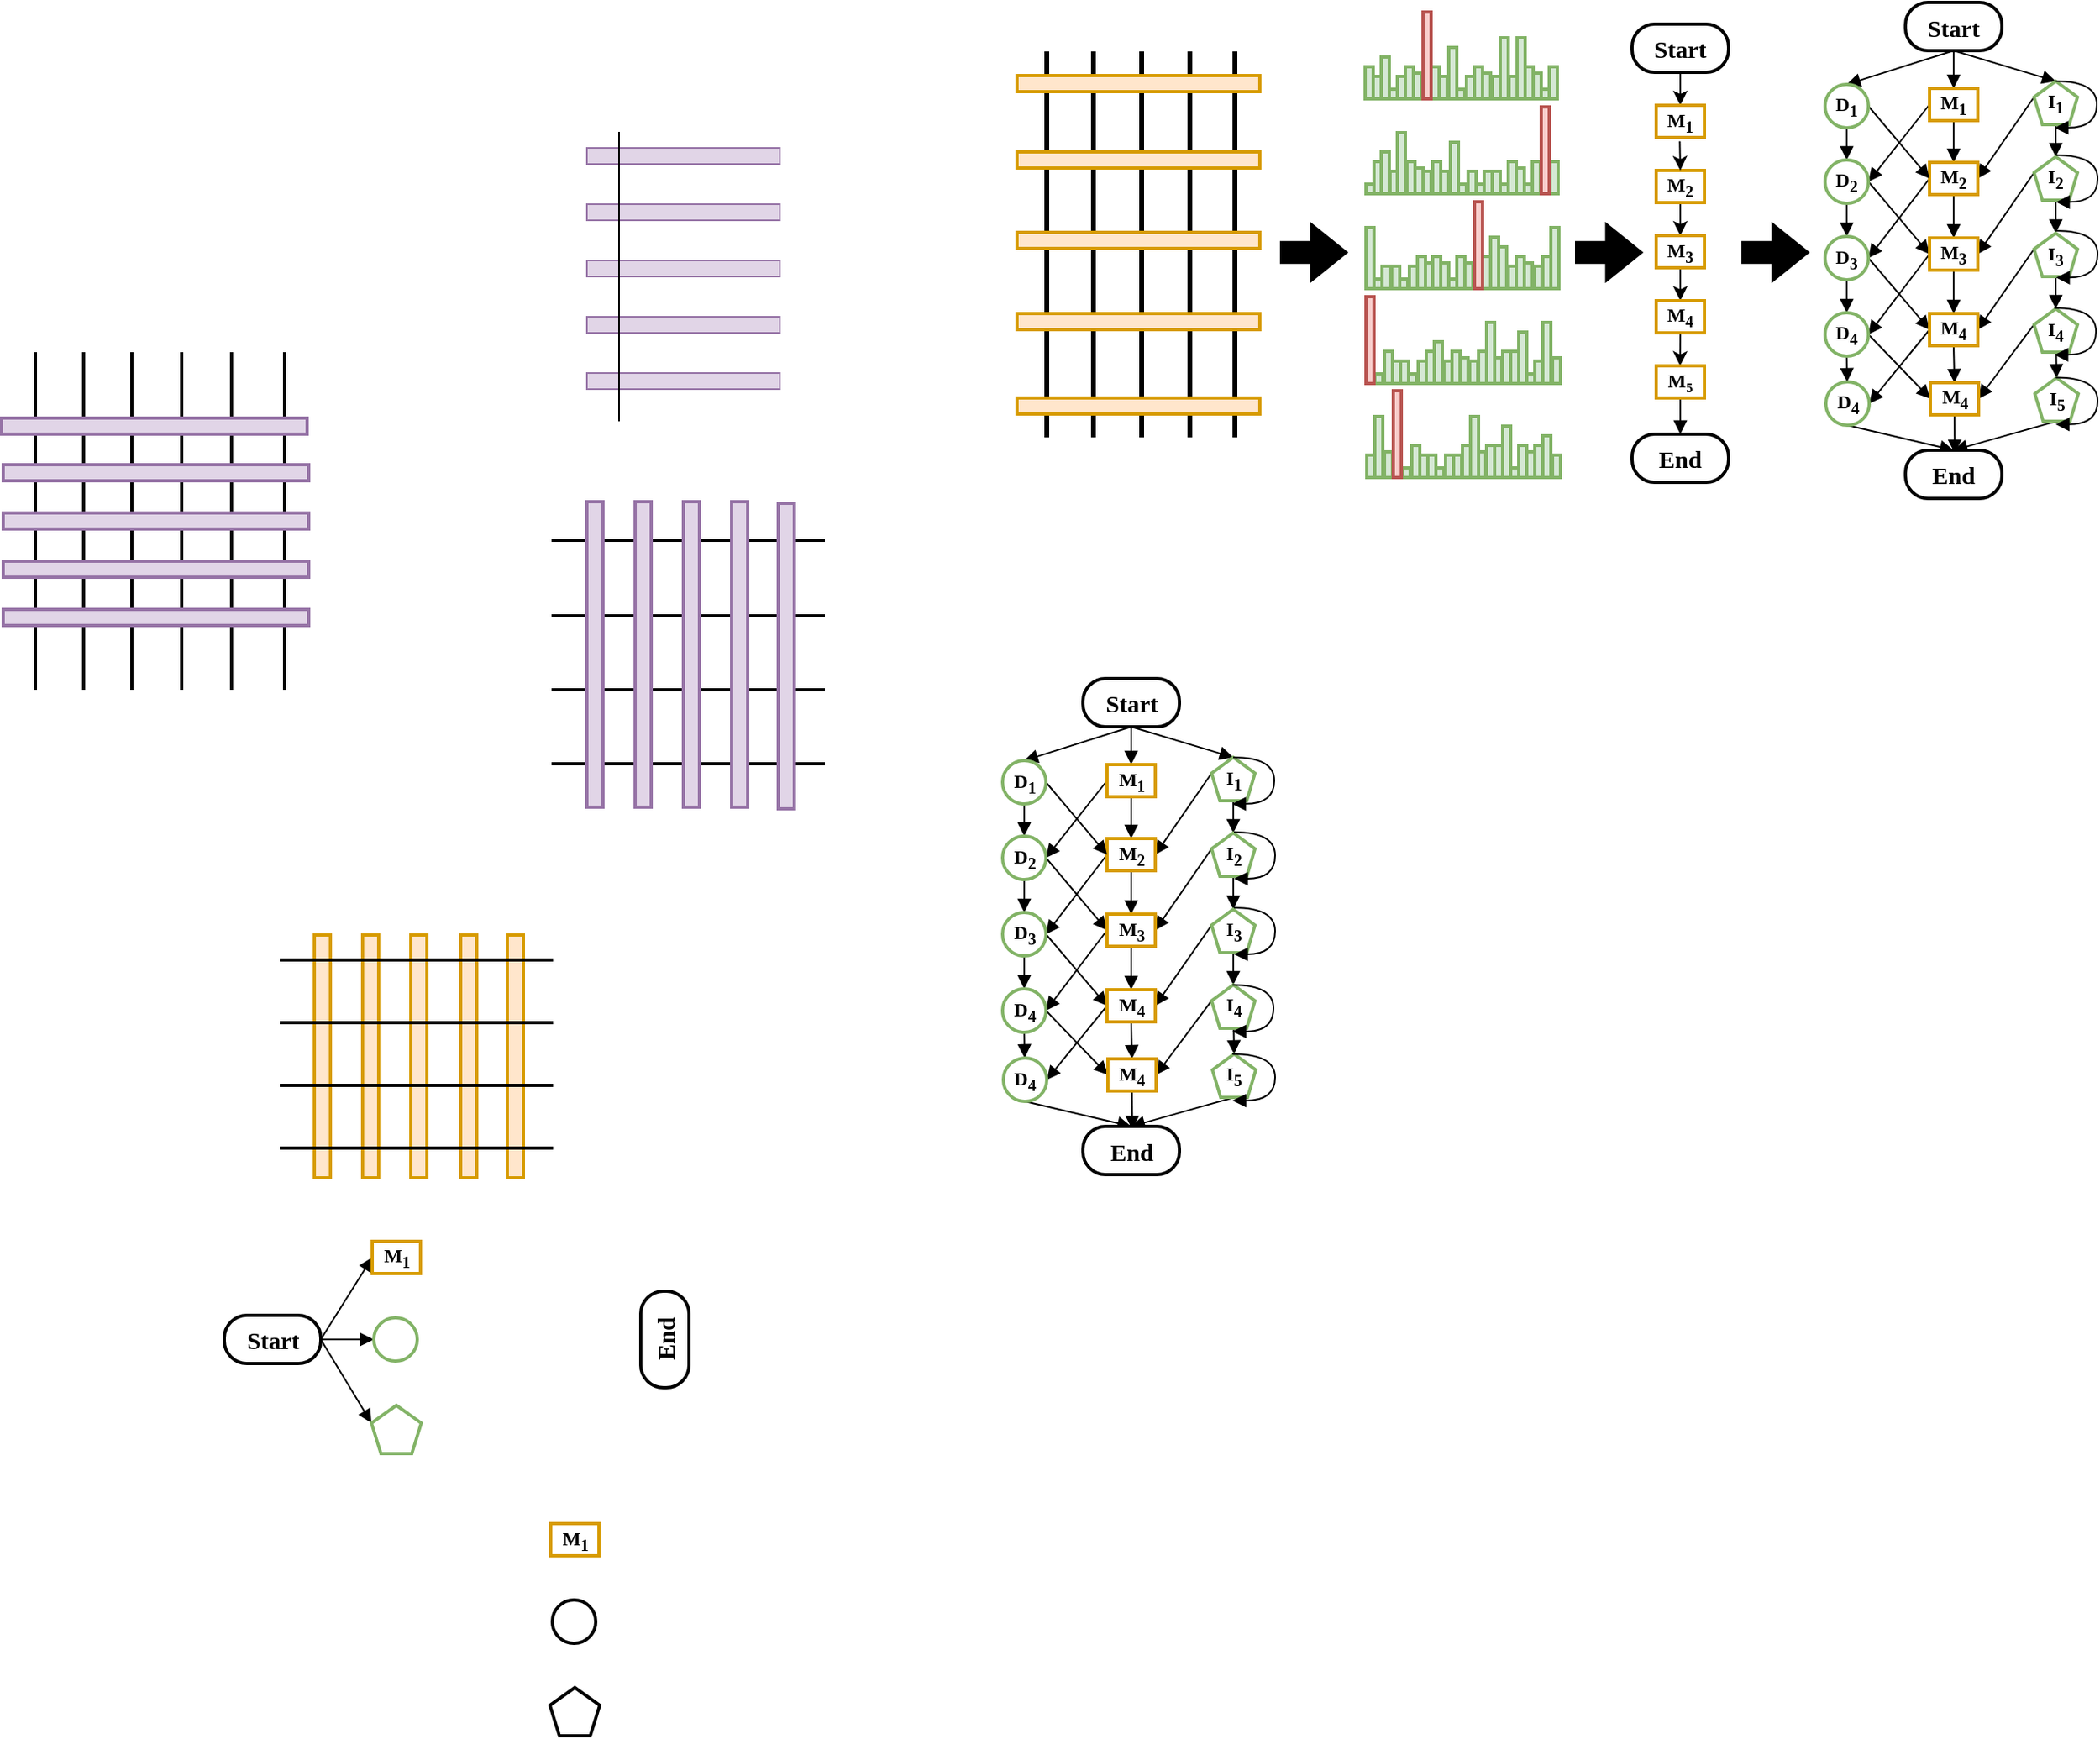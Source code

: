 <mxfile version="12.1.9" type="github" pages="1">
  <diagram id="ucN_eq42EwhsVekuWUfu" name="第 1 页">
    <mxGraphModel dx="1543" dy="867" grid="1" gridSize="10" guides="1" tooltips="1" connect="1" arrows="1" fold="1" page="1" pageScale="1" pageWidth="827" pageHeight="1169" math="0" shadow="0">
      <root>
        <mxCell id="0"/>
        <mxCell id="1" parent="0"/>
        <mxCell id="BSNSr3al7UwsHHKzE54c-1" value="" style="endArrow=none;html=1;strokeWidth=3;" parent="1" edge="1">
          <mxGeometry width="50" height="50" relative="1" as="geometry">
            <mxPoint x="165" y="280" as="sourcePoint"/>
            <mxPoint x="165" y="40" as="targetPoint"/>
          </mxGeometry>
        </mxCell>
        <mxCell id="BSNSr3al7UwsHHKzE54c-2" value="" style="endArrow=none;html=1;strokeWidth=3;" parent="1" edge="1">
          <mxGeometry width="50" height="50" relative="1" as="geometry">
            <mxPoint x="135" y="280" as="sourcePoint"/>
            <mxPoint x="135" y="40" as="targetPoint"/>
          </mxGeometry>
        </mxCell>
        <mxCell id="BSNSr3al7UwsHHKzE54c-3" value="" style="endArrow=none;html=1;strokeWidth=3;" parent="1" edge="1">
          <mxGeometry width="50" height="50" relative="1" as="geometry">
            <mxPoint x="105" y="280" as="sourcePoint"/>
            <mxPoint x="105" y="40" as="targetPoint"/>
          </mxGeometry>
        </mxCell>
        <mxCell id="BSNSr3al7UwsHHKzE54c-4" value="" style="endArrow=none;html=1;strokeWidth=3;" parent="1" edge="1">
          <mxGeometry width="50" height="50" relative="1" as="geometry">
            <mxPoint x="76" y="280" as="sourcePoint"/>
            <mxPoint x="76" y="40" as="targetPoint"/>
          </mxGeometry>
        </mxCell>
        <mxCell id="Uz3SCJ1bhqu5c_YVx1Ex-119" value="" style="endArrow=none;html=1;strokeWidth=3;" edge="1" parent="1">
          <mxGeometry width="50" height="50" relative="1" as="geometry">
            <mxPoint x="193" y="280" as="sourcePoint"/>
            <mxPoint x="193" y="40" as="targetPoint"/>
          </mxGeometry>
        </mxCell>
        <mxCell id="b7vhbKfn63qTptd5rGrX-1" value="" style="rounded=0;whiteSpace=wrap;html=1;fillColor=#e1d5e7;strokeColor=#9673a6;" parent="1" vertex="1">
          <mxGeometry x="-210" y="100" width="120" height="10" as="geometry"/>
        </mxCell>
        <mxCell id="b7vhbKfn63qTptd5rGrX-2" value="" style="rounded=0;whiteSpace=wrap;html=1;fillColor=#e1d5e7;strokeColor=#9673a6;" parent="1" vertex="1">
          <mxGeometry x="-210" y="135" width="120" height="10" as="geometry"/>
        </mxCell>
        <mxCell id="b7vhbKfn63qTptd5rGrX-3" value="" style="rounded=0;whiteSpace=wrap;html=1;fillColor=#e1d5e7;strokeColor=#9673a6;" parent="1" vertex="1">
          <mxGeometry x="-210" y="170" width="120" height="10" as="geometry"/>
        </mxCell>
        <mxCell id="b7vhbKfn63qTptd5rGrX-4" value="" style="rounded=0;whiteSpace=wrap;html=1;fillColor=#e1d5e7;strokeColor=#9673a6;" parent="1" vertex="1">
          <mxGeometry x="-210" y="205" width="120" height="10" as="geometry"/>
        </mxCell>
        <mxCell id="b7vhbKfn63qTptd5rGrX-5" value="" style="rounded=0;whiteSpace=wrap;html=1;fillColor=#e1d5e7;strokeColor=#9673a6;" parent="1" vertex="1">
          <mxGeometry x="-210" y="240" width="120" height="10" as="geometry"/>
        </mxCell>
        <mxCell id="b7vhbKfn63qTptd5rGrX-6" value="" style="endArrow=none;html=1;" parent="1" edge="1">
          <mxGeometry width="50" height="50" relative="1" as="geometry">
            <mxPoint x="-190" y="270" as="sourcePoint"/>
            <mxPoint x="-190" y="90" as="targetPoint"/>
          </mxGeometry>
        </mxCell>
        <mxCell id="b7vhbKfn63qTptd5rGrX-35" value="" style="group;rotation=90;" parent="1" vertex="1" connectable="0">
          <mxGeometry x="-630" y="255" width="309" height="155" as="geometry"/>
        </mxCell>
        <mxCell id="b7vhbKfn63qTptd5rGrX-24" value="" style="endArrow=none;html=1;strokeWidth=2;" parent="b7vhbKfn63qTptd5rGrX-35" edge="1">
          <mxGeometry width="50" height="50" relative="1" as="geometry">
            <mxPoint x="232" y="182" as="sourcePoint"/>
            <mxPoint x="232" y="-28" as="targetPoint"/>
          </mxGeometry>
        </mxCell>
        <mxCell id="b7vhbKfn63qTptd5rGrX-25" value="" style="endArrow=none;html=1;strokeWidth=2;" parent="b7vhbKfn63qTptd5rGrX-35" edge="1">
          <mxGeometry width="50" height="50" relative="1" as="geometry">
            <mxPoint x="199" y="182" as="sourcePoint"/>
            <mxPoint x="199" y="-28" as="targetPoint"/>
          </mxGeometry>
        </mxCell>
        <mxCell id="b7vhbKfn63qTptd5rGrX-26" value="" style="endArrow=none;html=1;strokeWidth=2;" parent="b7vhbKfn63qTptd5rGrX-35" edge="1">
          <mxGeometry width="50" height="50" relative="1" as="geometry">
            <mxPoint x="168" y="182" as="sourcePoint"/>
            <mxPoint x="168" y="-28" as="targetPoint"/>
          </mxGeometry>
        </mxCell>
        <mxCell id="b7vhbKfn63qTptd5rGrX-27" value="" style="endArrow=none;html=1;strokeWidth=2;" parent="b7vhbKfn63qTptd5rGrX-35" edge="1">
          <mxGeometry width="50" height="50" relative="1" as="geometry">
            <mxPoint x="137" y="182" as="sourcePoint"/>
            <mxPoint x="137" y="-28" as="targetPoint"/>
          </mxGeometry>
        </mxCell>
        <mxCell id="b7vhbKfn63qTptd5rGrX-28" value="" style="endArrow=none;html=1;strokeWidth=2;" parent="b7vhbKfn63qTptd5rGrX-35" edge="1">
          <mxGeometry width="50" height="50" relative="1" as="geometry">
            <mxPoint x="107" y="182" as="sourcePoint"/>
            <mxPoint x="107" y="-28" as="targetPoint"/>
          </mxGeometry>
        </mxCell>
        <mxCell id="b7vhbKfn63qTptd5rGrX-29" value="" style="endArrow=none;html=1;strokeWidth=2;" parent="b7vhbKfn63qTptd5rGrX-35" edge="1">
          <mxGeometry width="50" height="50" relative="1" as="geometry">
            <mxPoint x="77" y="182" as="sourcePoint"/>
            <mxPoint x="77" y="-28" as="targetPoint"/>
          </mxGeometry>
        </mxCell>
        <mxCell id="b7vhbKfn63qTptd5rGrX-30" value="" style="rounded=0;whiteSpace=wrap;html=1;fillColor=#e1d5e7;strokeColor=#9673a6;rotation=0;strokeWidth=2;" parent="b7vhbKfn63qTptd5rGrX-35" vertex="1">
          <mxGeometry x="56" y="13" width="190" height="10" as="geometry"/>
        </mxCell>
        <mxCell id="b7vhbKfn63qTptd5rGrX-31" value="" style="rounded=0;whiteSpace=wrap;html=1;fillColor=#e1d5e7;strokeColor=#9673a6;rotation=0;strokeWidth=2;" parent="b7vhbKfn63qTptd5rGrX-35" vertex="1">
          <mxGeometry x="57" y="42" width="190" height="10" as="geometry"/>
        </mxCell>
        <mxCell id="b7vhbKfn63qTptd5rGrX-32" value="" style="rounded=0;whiteSpace=wrap;html=1;fillColor=#e1d5e7;strokeColor=#9673a6;rotation=0;strokeWidth=2;" parent="b7vhbKfn63qTptd5rGrX-35" vertex="1">
          <mxGeometry x="57" y="72" width="190" height="10" as="geometry"/>
        </mxCell>
        <mxCell id="b7vhbKfn63qTptd5rGrX-33" value="" style="rounded=0;whiteSpace=wrap;html=1;fillColor=#e1d5e7;strokeColor=#9673a6;rotation=0;strokeWidth=2;" parent="b7vhbKfn63qTptd5rGrX-35" vertex="1">
          <mxGeometry x="57" y="102" width="190" height="10" as="geometry"/>
        </mxCell>
        <mxCell id="b7vhbKfn63qTptd5rGrX-34" value="" style="rounded=0;whiteSpace=wrap;html=1;fillColor=#e1d5e7;strokeColor=#9673a6;rotation=0;strokeWidth=2;" parent="b7vhbKfn63qTptd5rGrX-35" vertex="1">
          <mxGeometry x="57" y="132" width="190" height="10" as="geometry"/>
        </mxCell>
        <mxCell id="BSNSr3al7UwsHHKzE54c-13" value="" style="shape=singleArrow;whiteSpace=wrap;html=1;arrowWidth=0.363;arrowSize=0.531;strokeWidth=2;fillColor=#000000;strokeColor=#000000;" parent="1" vertex="1">
          <mxGeometry x="222" y="148" width="40" height="34" as="geometry"/>
        </mxCell>
        <mxCell id="BSNSr3al7UwsHHKzE54c-17" value="" style="rounded=0;whiteSpace=wrap;html=1;fillColor=#d5e8d4;strokeColor=#82b366;rotation=-90;strokeWidth=2;" parent="1" vertex="1">
          <mxGeometry x="266.5" y="57" width="20" height="5" as="geometry"/>
        </mxCell>
        <mxCell id="BSNSr3al7UwsHHKzE54c-20" value="" style="rounded=0;whiteSpace=wrap;html=1;fillColor=#d5e8d4;strokeColor=#82b366;rotation=-90;strokeWidth=2;" parent="1" vertex="1">
          <mxGeometry x="274.5" y="60" width="14" height="5" as="geometry"/>
        </mxCell>
        <mxCell id="BSNSr3al7UwsHHKzE54c-21" value="" style="rounded=0;whiteSpace=wrap;html=1;fillColor=#d5e8d4;strokeColor=#82b366;rotation=-90;strokeWidth=2;" parent="1" vertex="1">
          <mxGeometry x="273.5" y="54" width="26" height="5" as="geometry"/>
        </mxCell>
        <mxCell id="BSNSr3al7UwsHHKzE54c-23" value="" style="rounded=0;whiteSpace=wrap;html=1;fillColor=#d5e8d4;strokeColor=#82b366;rotation=-90;strokeWidth=2;" parent="1" vertex="1">
          <mxGeometry x="288.5" y="64" width="6" height="5" as="geometry"/>
        </mxCell>
        <mxCell id="BSNSr3al7UwsHHKzE54c-24" value="" style="rounded=0;whiteSpace=wrap;html=1;fillColor=#d5e8d4;strokeColor=#82b366;rotation=-90;strokeWidth=2;" parent="1" vertex="1">
          <mxGeometry x="289.5" y="60" width="14" height="5" as="geometry"/>
        </mxCell>
        <mxCell id="BSNSr3al7UwsHHKzE54c-25" value="" style="rounded=0;whiteSpace=wrap;html=1;fillColor=#d5e8d4;strokeColor=#82b366;rotation=-90;strokeWidth=2;" parent="1" vertex="1">
          <mxGeometry x="291.5" y="57" width="20" height="5" as="geometry"/>
        </mxCell>
        <mxCell id="BSNSr3al7UwsHHKzE54c-28" value="" style="rounded=0;whiteSpace=wrap;html=1;fillColor=#d5e8d4;strokeColor=#82b366;rotation=-90;strokeWidth=2;" parent="1" vertex="1">
          <mxGeometry x="298.5" y="59" width="16" height="5" as="geometry"/>
        </mxCell>
        <mxCell id="BSNSr3al7UwsHHKzE54c-30" value="" style="rounded=0;whiteSpace=wrap;html=1;fillColor=#d5e8d4;strokeColor=#82b366;rotation=-90;strokeWidth=2;" parent="1" vertex="1">
          <mxGeometry x="307.5" y="57" width="20" height="5" as="geometry"/>
        </mxCell>
        <mxCell id="BSNSr3al7UwsHHKzE54c-31" value="" style="rounded=0;whiteSpace=wrap;html=1;fillColor=#d5e8d4;strokeColor=#82b366;rotation=-90;strokeWidth=2;" parent="1" vertex="1">
          <mxGeometry x="315.5" y="60" width="14" height="5" as="geometry"/>
        </mxCell>
        <mxCell id="BSNSr3al7UwsHHKzE54c-32" value="" style="rounded=0;whiteSpace=wrap;html=1;fillColor=#d5e8d4;strokeColor=#82b366;rotation=-90;strokeWidth=2;" parent="1" vertex="1">
          <mxGeometry x="312.5" y="51" width="32" height="5" as="geometry"/>
        </mxCell>
        <mxCell id="BSNSr3al7UwsHHKzE54c-33" value="" style="rounded=0;whiteSpace=wrap;html=1;fillColor=#d5e8d4;strokeColor=#82b366;rotation=-90;strokeWidth=2;" parent="1" vertex="1">
          <mxGeometry x="330.5" y="64" width="6" height="5" as="geometry"/>
        </mxCell>
        <mxCell id="BSNSr3al7UwsHHKzE54c-34" value="" style="rounded=0;whiteSpace=wrap;html=1;fillColor=#d5e8d4;strokeColor=#82b366;rotation=-90;strokeWidth=2;" parent="1" vertex="1">
          <mxGeometry x="332.5" y="60" width="14" height="5" as="geometry"/>
        </mxCell>
        <mxCell id="BSNSr3al7UwsHHKzE54c-35" value="" style="rounded=0;whiteSpace=wrap;html=1;fillColor=#d5e8d4;strokeColor=#82b366;rotation=-90;strokeWidth=2;" parent="1" vertex="1">
          <mxGeometry x="334.5" y="57" width="20" height="5" as="geometry"/>
        </mxCell>
        <mxCell id="BSNSr3al7UwsHHKzE54c-36" value="" style="rounded=0;whiteSpace=wrap;html=1;fillColor=#d5e8d4;strokeColor=#82b366;rotation=-90;strokeWidth=2;" parent="1" vertex="1">
          <mxGeometry x="341.5" y="48" width="38" height="5" as="geometry"/>
        </mxCell>
        <mxCell id="BSNSr3al7UwsHHKzE54c-37" value="" style="rounded=0;whiteSpace=wrap;html=1;fillColor=#d5e8d4;strokeColor=#82b366;rotation=-90;strokeWidth=2;" parent="1" vertex="1">
          <mxGeometry x="341.5" y="59" width="16" height="5" as="geometry"/>
        </mxCell>
        <mxCell id="BSNSr3al7UwsHHKzE54c-38" value="" style="rounded=0;whiteSpace=wrap;html=1;fillColor=#d5e8d4;strokeColor=#82b366;rotation=-90;strokeWidth=2;" parent="1" vertex="1">
          <mxGeometry x="348.5" y="60" width="14" height="5" as="geometry"/>
        </mxCell>
        <mxCell id="BSNSr3al7UwsHHKzE54c-29" value="" style="rounded=0;whiteSpace=wrap;html=1;fillColor=#f8cecc;strokeColor=#b85450;rotation=-90;strokeWidth=2;" parent="1" vertex="1">
          <mxGeometry x="285.5" y="40" width="54" height="5" as="geometry"/>
        </mxCell>
        <mxCell id="BSNSr3al7UwsHHKzE54c-58" value="" style="rounded=0;whiteSpace=wrap;html=1;fillColor=#d5e8d4;strokeColor=#82b366;rotation=-90;strokeWidth=2;" parent="1" vertex="1">
          <mxGeometry x="366" y="57" width="20" height="5" as="geometry"/>
        </mxCell>
        <mxCell id="BSNSr3al7UwsHHKzE54c-59" value="" style="rounded=0;whiteSpace=wrap;html=1;fillColor=#d5e8d4;strokeColor=#82b366;rotation=-90;strokeWidth=2;" parent="1" vertex="1">
          <mxGeometry x="352" y="48" width="38" height="5" as="geometry"/>
        </mxCell>
        <mxCell id="BSNSr3al7UwsHHKzE54c-60" value="" style="rounded=0;whiteSpace=wrap;html=1;fillColor=#d5e8d4;strokeColor=#82b366;rotation=-90;strokeWidth=2;" parent="1" vertex="1">
          <mxGeometry x="373" y="59" width="16" height="5" as="geometry"/>
        </mxCell>
        <mxCell id="BSNSr3al7UwsHHKzE54c-61" value="" style="rounded=0;whiteSpace=wrap;html=1;fillColor=#d5e8d4;strokeColor=#82b366;rotation=-90;strokeWidth=2;" parent="1" vertex="1">
          <mxGeometry x="359" y="60" width="14" height="5" as="geometry"/>
        </mxCell>
        <mxCell id="BSNSr3al7UwsHHKzE54c-62" value="" style="rounded=0;whiteSpace=wrap;html=1;fillColor=#d5e8d4;strokeColor=#82b366;rotation=-90;strokeWidth=2;" parent="1" vertex="1">
          <mxGeometry x="383" y="64" width="6" height="5" as="geometry"/>
        </mxCell>
        <mxCell id="BSNSr3al7UwsHHKzE54c-63" value="" style="rounded=0;whiteSpace=wrap;html=1;fillColor=#d5e8d4;strokeColor=#82b366;rotation=-90;strokeWidth=2;" parent="1" vertex="1">
          <mxGeometry x="381" y="57" width="20" height="5" as="geometry"/>
        </mxCell>
        <mxCell id="BSNSr3al7UwsHHKzE54c-87" value="" style="rounded=0;whiteSpace=wrap;html=1;fillColor=#d5e8d4;strokeColor=#82b366;rotation=-90;strokeWidth=2;" parent="1" vertex="1">
          <mxGeometry x="272" y="116" width="20" height="5" as="geometry"/>
        </mxCell>
        <mxCell id="BSNSr3al7UwsHHKzE54c-88" value="" style="rounded=0;whiteSpace=wrap;html=1;fillColor=#d5e8d4;strokeColor=#82b366;rotation=-90;strokeWidth=2;" parent="1" vertex="1">
          <mxGeometry x="285" y="119" width="14" height="5" as="geometry"/>
        </mxCell>
        <mxCell id="BSNSr3al7UwsHHKzE54c-89" value="" style="rounded=0;whiteSpace=wrap;html=1;fillColor=#d5e8d4;strokeColor=#82b366;rotation=-90;strokeWidth=2;" parent="1" vertex="1">
          <mxGeometry x="273.5" y="113" width="26" height="5" as="geometry"/>
        </mxCell>
        <mxCell id="BSNSr3al7UwsHHKzE54c-90" value="" style="rounded=0;whiteSpace=wrap;html=1;fillColor=#d5e8d4;strokeColor=#82b366;rotation=-90;strokeWidth=2;" parent="1" vertex="1">
          <mxGeometry x="274" y="123" width="6" height="5" as="geometry"/>
        </mxCell>
        <mxCell id="BSNSr3al7UwsHHKzE54c-91" value="" style="rounded=0;whiteSpace=wrap;html=1;fillColor=#d5e8d4;strokeColor=#82b366;rotation=-90;strokeWidth=2;" parent="1" vertex="1">
          <mxGeometry x="305.5" y="119" width="14" height="5" as="geometry"/>
        </mxCell>
        <mxCell id="BSNSr3al7UwsHHKzE54c-92" value="" style="rounded=0;whiteSpace=wrap;html=1;fillColor=#d5e8d4;strokeColor=#82b366;rotation=-90;strokeWidth=2;" parent="1" vertex="1">
          <mxGeometry x="292.5" y="116" width="20" height="5" as="geometry"/>
        </mxCell>
        <mxCell id="BSNSr3al7UwsHHKzE54c-93" value="" style="rounded=0;whiteSpace=wrap;html=1;fillColor=#d5e8d4;strokeColor=#82b366;rotation=-90;strokeWidth=2;" parent="1" vertex="1">
          <mxGeometry x="299.5" y="118" width="16" height="5" as="geometry"/>
        </mxCell>
        <mxCell id="BSNSr3al7UwsHHKzE54c-94" value="" style="rounded=0;whiteSpace=wrap;html=1;fillColor=#d5e8d4;strokeColor=#82b366;rotation=-90;strokeWidth=2;" parent="1" vertex="1">
          <mxGeometry x="308.5" y="116" width="20" height="5" as="geometry"/>
        </mxCell>
        <mxCell id="BSNSr3al7UwsHHKzE54c-95" value="" style="rounded=0;whiteSpace=wrap;html=1;fillColor=#d5e8d4;strokeColor=#82b366;rotation=-90;strokeWidth=2;" parent="1" vertex="1">
          <mxGeometry x="316.5" y="119" width="14" height="5" as="geometry"/>
        </mxCell>
        <mxCell id="BSNSr3al7UwsHHKzE54c-96" value="" style="rounded=0;whiteSpace=wrap;html=1;fillColor=#d5e8d4;strokeColor=#82b366;rotation=-90;strokeWidth=2;" parent="1" vertex="1">
          <mxGeometry x="313.5" y="110" width="32" height="5" as="geometry"/>
        </mxCell>
        <mxCell id="BSNSr3al7UwsHHKzE54c-97" value="" style="rounded=0;whiteSpace=wrap;html=1;fillColor=#d5e8d4;strokeColor=#82b366;rotation=-90;strokeWidth=2;" parent="1" vertex="1">
          <mxGeometry x="331.5" y="123" width="6" height="5" as="geometry"/>
        </mxCell>
        <mxCell id="BSNSr3al7UwsHHKzE54c-98" value="" style="rounded=0;whiteSpace=wrap;html=1;fillColor=#d5e8d4;strokeColor=#82b366;rotation=-90;strokeWidth=2;" parent="1" vertex="1">
          <mxGeometry x="333.5" y="119" width="14" height="5" as="geometry"/>
        </mxCell>
        <mxCell id="BSNSr3al7UwsHHKzE54c-99" value="" style="rounded=0;whiteSpace=wrap;html=1;fillColor=#d5e8d4;strokeColor=#82b366;rotation=-90;strokeWidth=2;" parent="1" vertex="1">
          <mxGeometry x="381.5" y="116" width="20" height="5" as="geometry"/>
        </mxCell>
        <mxCell id="BSNSr3al7UwsHHKzE54c-100" value="" style="rounded=0;whiteSpace=wrap;html=1;fillColor=#d5e8d4;strokeColor=#82b366;rotation=-90;strokeWidth=2;" parent="1" vertex="1">
          <mxGeometry x="277.5" y="107" width="38" height="5" as="geometry"/>
        </mxCell>
        <mxCell id="BSNSr3al7UwsHHKzE54c-102" value="" style="rounded=0;whiteSpace=wrap;html=1;fillColor=#d5e8d4;strokeColor=#82b366;rotation=-90;strokeWidth=2;" parent="1" vertex="1">
          <mxGeometry x="343.5" y="119" width="14" height="5" as="geometry"/>
        </mxCell>
        <mxCell id="BSNSr3al7UwsHHKzE54c-104" value="" style="rounded=0;whiteSpace=wrap;html=1;fillColor=#d5e8d4;strokeColor=#82b366;rotation=-90;strokeWidth=2;" parent="1" vertex="1">
          <mxGeometry x="355.5" y="116" width="20" height="5" as="geometry"/>
        </mxCell>
        <mxCell id="BSNSr3al7UwsHHKzE54c-106" value="" style="rounded=0;whiteSpace=wrap;html=1;fillColor=#d5e8d4;strokeColor=#82b366;rotation=-90;strokeWidth=2;" parent="1" vertex="1">
          <mxGeometry x="362.5" y="118" width="16" height="5" as="geometry"/>
        </mxCell>
        <mxCell id="BSNSr3al7UwsHHKzE54c-107" value="" style="rounded=0;whiteSpace=wrap;html=1;fillColor=#d5e8d4;strokeColor=#82b366;rotation=-90;strokeWidth=2;" parent="1" vertex="1">
          <mxGeometry x="348.5" y="119" width="14" height="5" as="geometry"/>
        </mxCell>
        <mxCell id="BSNSr3al7UwsHHKzE54c-108" value="" style="rounded=0;whiteSpace=wrap;html=1;fillColor=#d5e8d4;strokeColor=#82b366;rotation=-90;strokeWidth=2;" parent="1" vertex="1">
          <mxGeometry x="372.5" y="123" width="6" height="5" as="geometry"/>
        </mxCell>
        <mxCell id="BSNSr3al7UwsHHKzE54c-109" value="" style="rounded=0;whiteSpace=wrap;html=1;fillColor=#d5e8d4;strokeColor=#82b366;rotation=-90;strokeWidth=2;" parent="1" vertex="1">
          <mxGeometry x="370.5" y="116" width="20" height="5" as="geometry"/>
        </mxCell>
        <mxCell id="BSNSr3al7UwsHHKzE54c-133" value="" style="rounded=0;whiteSpace=wrap;html=1;fillColor=#d5e8d4;strokeColor=#82b366;rotation=-90;strokeWidth=2;" parent="1" vertex="1">
          <mxGeometry x="342.5" y="123" width="6" height="5" as="geometry"/>
        </mxCell>
        <mxCell id="BSNSr3al7UwsHHKzE54c-134" value="" style="rounded=0;whiteSpace=wrap;html=1;fillColor=#d5e8d4;strokeColor=#82b366;rotation=-90;strokeWidth=2;" parent="1" vertex="1">
          <mxGeometry x="357.5" y="123" width="6" height="5" as="geometry"/>
        </mxCell>
        <mxCell id="BSNSr3al7UwsHHKzE54c-103" value="" style="rounded=0;whiteSpace=wrap;html=1;fillColor=#f8cecc;strokeColor=#b85450;rotation=-90;strokeWidth=2;" parent="1" vertex="1">
          <mxGeometry x="359" y="99" width="54" height="5" as="geometry"/>
        </mxCell>
        <mxCell id="BSNSr3al7UwsHHKzE54c-135" value="" style="rounded=0;whiteSpace=wrap;html=1;fillColor=#d5e8d4;strokeColor=#82b366;rotation=-90;strokeWidth=2;" parent="1" vertex="1">
          <mxGeometry x="337" y="234" width="20" height="5" as="geometry"/>
        </mxCell>
        <mxCell id="BSNSr3al7UwsHHKzE54c-136" value="" style="rounded=0;whiteSpace=wrap;html=1;fillColor=#d5e8d4;strokeColor=#82b366;rotation=-90;strokeWidth=2;" parent="1" vertex="1">
          <mxGeometry x="375" y="237" width="14" height="5" as="geometry"/>
        </mxCell>
        <mxCell id="BSNSr3al7UwsHHKzE54c-137" value="" style="rounded=0;whiteSpace=wrap;html=1;fillColor=#d5e8d4;strokeColor=#82b366;rotation=-90;strokeWidth=2;" parent="1" vertex="1">
          <mxGeometry x="306.5" y="231" width="26" height="5" as="geometry"/>
        </mxCell>
        <mxCell id="BSNSr3al7UwsHHKzE54c-138" value="" style="rounded=0;whiteSpace=wrap;html=1;fillColor=#d5e8d4;strokeColor=#82b366;rotation=-90;strokeWidth=2;" parent="1" vertex="1">
          <mxGeometry x="300.5" y="241" width="6" height="5" as="geometry"/>
        </mxCell>
        <mxCell id="BSNSr3al7UwsHHKzE54c-139" value="" style="rounded=0;whiteSpace=wrap;html=1;fillColor=#d5e8d4;strokeColor=#82b366;rotation=-90;strokeWidth=2;" parent="1" vertex="1">
          <mxGeometry x="302.5" y="237" width="14" height="5" as="geometry"/>
        </mxCell>
        <mxCell id="BSNSr3al7UwsHHKzE54c-140" value="" style="rounded=0;whiteSpace=wrap;html=1;fillColor=#d5e8d4;strokeColor=#82b366;rotation=-90;strokeWidth=2;" parent="1" vertex="1">
          <mxGeometry x="304.5" y="234" width="20" height="5" as="geometry"/>
        </mxCell>
        <mxCell id="BSNSr3al7UwsHHKzE54c-141" value="" style="rounded=0;whiteSpace=wrap;html=1;fillColor=#d5e8d4;strokeColor=#82b366;rotation=-90;strokeWidth=2;" parent="1" vertex="1">
          <mxGeometry x="348.5" y="236" width="16" height="5" as="geometry"/>
        </mxCell>
        <mxCell id="BSNSr3al7UwsHHKzE54c-142" value="" style="rounded=0;whiteSpace=wrap;html=1;fillColor=#d5e8d4;strokeColor=#82b366;rotation=-90;strokeWidth=2;" parent="1" vertex="1">
          <mxGeometry x="278.5" y="234" width="20" height="5" as="geometry"/>
        </mxCell>
        <mxCell id="BSNSr3al7UwsHHKzE54c-143" value="" style="rounded=0;whiteSpace=wrap;html=1;fillColor=#d5e8d4;strokeColor=#82b366;rotation=-90;strokeWidth=2;" parent="1" vertex="1">
          <mxGeometry x="286.5" y="237" width="14" height="5" as="geometry"/>
        </mxCell>
        <mxCell id="BSNSr3al7UwsHHKzE54c-144" value="" style="rounded=0;whiteSpace=wrap;html=1;fillColor=#d5e8d4;strokeColor=#82b366;rotation=-90;strokeWidth=2;" parent="1" vertex="1">
          <mxGeometry x="356" y="228" width="32" height="5" as="geometry"/>
        </mxCell>
        <mxCell id="BSNSr3al7UwsHHKzE54c-145" value="" style="rounded=0;whiteSpace=wrap;html=1;fillColor=#d5e8d4;strokeColor=#82b366;rotation=-90;strokeWidth=2;" parent="1" vertex="1">
          <mxGeometry x="279.5" y="241" width="6" height="5" as="geometry"/>
        </mxCell>
        <mxCell id="BSNSr3al7UwsHHKzE54c-146" value="" style="rounded=0;whiteSpace=wrap;html=1;fillColor=#d5e8d4;strokeColor=#82b366;rotation=-90;strokeWidth=2;" parent="1" vertex="1">
          <mxGeometry x="318.5" y="237" width="14" height="5" as="geometry"/>
        </mxCell>
        <mxCell id="BSNSr3al7UwsHHKzE54c-147" value="" style="rounded=0;whiteSpace=wrap;html=1;fillColor=#d5e8d4;strokeColor=#82b366;rotation=-90;strokeWidth=2;" parent="1" vertex="1">
          <mxGeometry x="320.5" y="234" width="20" height="5" as="geometry"/>
        </mxCell>
        <mxCell id="BSNSr3al7UwsHHKzE54c-148" value="" style="rounded=0;whiteSpace=wrap;html=1;fillColor=#d5e8d4;strokeColor=#82b366;rotation=-90;strokeWidth=2;" parent="1" vertex="1">
          <mxGeometry x="368" y="225" width="38" height="5" as="geometry"/>
        </mxCell>
        <mxCell id="BSNSr3al7UwsHHKzE54c-149" value="" style="rounded=0;whiteSpace=wrap;html=1;fillColor=#d5e8d4;strokeColor=#82b366;rotation=-90;strokeWidth=2;" parent="1" vertex="1">
          <mxGeometry x="327.5" y="236" width="16" height="5" as="geometry"/>
        </mxCell>
        <mxCell id="BSNSr3al7UwsHHKzE54c-150" value="" style="rounded=0;whiteSpace=wrap;html=1;fillColor=#d5e8d4;strokeColor=#82b366;rotation=-90;strokeWidth=2;" parent="1" vertex="1">
          <mxGeometry x="334.5" y="237" width="14" height="5" as="geometry"/>
        </mxCell>
        <mxCell id="BSNSr3al7UwsHHKzE54c-152" value="" style="rounded=0;whiteSpace=wrap;html=1;fillColor=#d5e8d4;strokeColor=#82b366;rotation=-90;strokeWidth=2;" parent="1" vertex="1">
          <mxGeometry x="352" y="234" width="20" height="5" as="geometry"/>
        </mxCell>
        <mxCell id="BSNSr3al7UwsHHKzE54c-153" value="" style="rounded=0;whiteSpace=wrap;html=1;fillColor=#d5e8d4;strokeColor=#82b366;rotation=-90;strokeWidth=2;" parent="1" vertex="1">
          <mxGeometry x="333" y="225" width="38" height="5" as="geometry"/>
        </mxCell>
        <mxCell id="BSNSr3al7UwsHHKzE54c-154" value="" style="rounded=0;whiteSpace=wrap;html=1;fillColor=#d5e8d4;strokeColor=#82b366;rotation=-90;strokeWidth=2;" parent="1" vertex="1">
          <mxGeometry x="385" y="236" width="16" height="5" as="geometry"/>
        </mxCell>
        <mxCell id="BSNSr3al7UwsHHKzE54c-155" value="" style="rounded=0;whiteSpace=wrap;html=1;fillColor=#d5e8d4;strokeColor=#82b366;rotation=-90;strokeWidth=2;" parent="1" vertex="1">
          <mxGeometry x="291.5" y="237" width="14" height="5" as="geometry"/>
        </mxCell>
        <mxCell id="BSNSr3al7UwsHHKzE54c-158" value="" style="rounded=0;whiteSpace=wrap;html=1;fillColor=#d5e8d4;strokeColor=#82b366;rotation=-90;strokeWidth=2;" parent="1" vertex="1">
          <mxGeometry x="374" y="241" width="6" height="5" as="geometry"/>
        </mxCell>
        <mxCell id="BSNSr3al7UwsHHKzE54c-161" value="" style="rounded=0;whiteSpace=wrap;html=1;fillColor=#d5e8d4;strokeColor=#82b366;rotation=-90;strokeWidth=2;" parent="1" vertex="1">
          <mxGeometry x="357" y="234" width="20" height="5" as="geometry"/>
        </mxCell>
        <mxCell id="BSNSr3al7UwsHHKzE54c-162" value="" style="rounded=0;whiteSpace=wrap;html=1;fillColor=#f8cecc;strokeColor=#b85450;rotation=-90;strokeWidth=2;" parent="1" vertex="1">
          <mxGeometry x="250" y="217" width="54" height="5" as="geometry"/>
        </mxCell>
        <mxCell id="BSNSr3al7UwsHHKzE54c-186" value="" style="rounded=0;whiteSpace=wrap;html=1;fillColor=#d5e8d4;strokeColor=#82b366;rotation=-90;strokeWidth=2;" parent="1" vertex="1">
          <mxGeometry x="377" y="175" width="20" height="5" as="geometry"/>
        </mxCell>
        <mxCell id="BSNSr3al7UwsHHKzE54c-187" value="" style="rounded=0;whiteSpace=wrap;html=1;fillColor=#d5e8d4;strokeColor=#82b366;rotation=-90;strokeWidth=2;" parent="1" vertex="1">
          <mxGeometry x="280" y="178" width="14" height="5" as="geometry"/>
        </mxCell>
        <mxCell id="BSNSr3al7UwsHHKzE54c-188" value="" style="rounded=0;whiteSpace=wrap;html=1;fillColor=#d5e8d4;strokeColor=#82b366;rotation=-90;strokeWidth=2;" parent="1" vertex="1">
          <mxGeometry x="346.5" y="172" width="26" height="5" as="geometry"/>
        </mxCell>
        <mxCell id="BSNSr3al7UwsHHKzE54c-189" value="" style="rounded=0;whiteSpace=wrap;html=1;fillColor=#d5e8d4;strokeColor=#82b366;rotation=-90;strokeWidth=2;" parent="1" vertex="1">
          <mxGeometry x="295" y="182" width="6" height="5" as="geometry"/>
        </mxCell>
        <mxCell id="BSNSr3al7UwsHHKzE54c-190" value="" style="rounded=0;whiteSpace=wrap;html=1;fillColor=#d5e8d4;strokeColor=#82b366;rotation=-90;strokeWidth=2;" parent="1" vertex="1">
          <mxGeometry x="297" y="178" width="14" height="5" as="geometry"/>
        </mxCell>
        <mxCell id="BSNSr3al7UwsHHKzE54c-191" value="" style="rounded=0;whiteSpace=wrap;html=1;fillColor=#d5e8d4;strokeColor=#82b366;rotation=-90;strokeWidth=2;" parent="1" vertex="1">
          <mxGeometry x="299" y="175" width="20" height="5" as="geometry"/>
        </mxCell>
        <mxCell id="BSNSr3al7UwsHHKzE54c-192" value="" style="rounded=0;whiteSpace=wrap;html=1;fillColor=#d5e8d4;strokeColor=#82b366;rotation=-90;strokeWidth=2;" parent="1" vertex="1">
          <mxGeometry x="306" y="177" width="16" height="5" as="geometry"/>
        </mxCell>
        <mxCell id="BSNSr3al7UwsHHKzE54c-193" value="" style="rounded=0;whiteSpace=wrap;html=1;fillColor=#d5e8d4;strokeColor=#82b366;rotation=-90;strokeWidth=2;" parent="1" vertex="1">
          <mxGeometry x="338.5" y="169" width="32" height="5" as="geometry"/>
        </mxCell>
        <mxCell id="BSNSr3al7UwsHHKzE54c-194" value="" style="rounded=0;whiteSpace=wrap;html=1;fillColor=#d5e8d4;strokeColor=#82b366;rotation=-90;strokeWidth=2;" parent="1" vertex="1">
          <mxGeometry x="358.5" y="178" width="14" height="5" as="geometry"/>
        </mxCell>
        <mxCell id="BSNSr3al7UwsHHKzE54c-195" value="" style="rounded=0;whiteSpace=wrap;html=1;fillColor=#d5e8d4;strokeColor=#82b366;rotation=-90;strokeWidth=2;" parent="1" vertex="1">
          <mxGeometry x="360.5" y="175" width="20" height="5" as="geometry"/>
        </mxCell>
        <mxCell id="BSNSr3al7UwsHHKzE54c-196" value="" style="rounded=0;whiteSpace=wrap;html=1;fillColor=#d5e8d4;strokeColor=#82b366;rotation=-90;strokeWidth=2;" parent="1" vertex="1">
          <mxGeometry x="258" y="166" width="38" height="5" as="geometry"/>
        </mxCell>
        <mxCell id="BSNSr3al7UwsHHKzE54c-197" value="" style="rounded=0;whiteSpace=wrap;html=1;fillColor=#d5e8d4;strokeColor=#82b366;rotation=-90;strokeWidth=2;" parent="1" vertex="1">
          <mxGeometry x="367.5" y="177" width="16" height="5" as="geometry"/>
        </mxCell>
        <mxCell id="BSNSr3al7UwsHHKzE54c-198" value="" style="rounded=0;whiteSpace=wrap;html=1;fillColor=#d5e8d4;strokeColor=#82b366;rotation=-90;strokeWidth=2;" parent="1" vertex="1">
          <mxGeometry x="374.5" y="178" width="14" height="5" as="geometry"/>
        </mxCell>
        <mxCell id="BSNSr3al7UwsHHKzE54c-199" value="" style="rounded=0;whiteSpace=wrap;html=1;fillColor=#d5e8d4;strokeColor=#82b366;rotation=-90;strokeWidth=2;" parent="1" vertex="1">
          <mxGeometry x="308.5" y="175" width="20" height="5" as="geometry"/>
        </mxCell>
        <mxCell id="BSNSr3al7UwsHHKzE54c-200" value="" style="rounded=0;whiteSpace=wrap;html=1;fillColor=#d5e8d4;strokeColor=#82b366;rotation=-90;strokeWidth=2;" parent="1" vertex="1">
          <mxGeometry x="373" y="166" width="38" height="5" as="geometry"/>
        </mxCell>
        <mxCell id="BSNSr3al7UwsHHKzE54c-201" value="" style="rounded=0;whiteSpace=wrap;html=1;fillColor=#d5e8d4;strokeColor=#82b366;rotation=-90;strokeWidth=2;" parent="1" vertex="1">
          <mxGeometry x="315.5" y="177" width="16" height="5" as="geometry"/>
        </mxCell>
        <mxCell id="BSNSr3al7UwsHHKzE54c-202" value="" style="rounded=0;whiteSpace=wrap;html=1;fillColor=#d5e8d4;strokeColor=#82b366;rotation=-90;strokeWidth=2;" parent="1" vertex="1">
          <mxGeometry x="286" y="178" width="14" height="5" as="geometry"/>
        </mxCell>
        <mxCell id="BSNSr3al7UwsHHKzE54c-203" value="" style="rounded=0;whiteSpace=wrap;html=1;fillColor=#d5e8d4;strokeColor=#82b366;rotation=-90;strokeWidth=2;" parent="1" vertex="1">
          <mxGeometry x="325.5" y="182" width="6" height="5" as="geometry"/>
        </mxCell>
        <mxCell id="BSNSr3al7UwsHHKzE54c-204" value="" style="rounded=0;whiteSpace=wrap;html=1;fillColor=#d5e8d4;strokeColor=#82b366;rotation=-90;strokeWidth=2;" parent="1" vertex="1">
          <mxGeometry x="323.5" y="175" width="20" height="5" as="geometry"/>
        </mxCell>
        <mxCell id="BSNSr3al7UwsHHKzE54c-205" value="" style="rounded=0;whiteSpace=wrap;html=1;fillColor=#d5e8d4;strokeColor=#82b366;rotation=-90;strokeWidth=2;" parent="1" vertex="1">
          <mxGeometry x="279" y="182" width="6" height="5" as="geometry"/>
        </mxCell>
        <mxCell id="BSNSr3al7UwsHHKzE54c-206" value="" style="rounded=0;whiteSpace=wrap;html=1;fillColor=#d5e8d4;strokeColor=#82b366;rotation=-90;strokeWidth=2;" parent="1" vertex="1">
          <mxGeometry x="330.5" y="177" width="16" height="5" as="geometry"/>
        </mxCell>
        <mxCell id="BSNSr3al7UwsHHKzE54c-207" value="" style="rounded=0;whiteSpace=wrap;html=1;fillColor=#d5e8d4;strokeColor=#82b366;rotation=-90;strokeWidth=2;" parent="1" vertex="1">
          <mxGeometry x="339.5" y="175" width="20" height="5" as="geometry"/>
        </mxCell>
        <mxCell id="BSNSr3al7UwsHHKzE54c-208" value="" style="rounded=0;whiteSpace=wrap;html=1;fillColor=#f8cecc;strokeColor=#b85450;rotation=-90;strokeWidth=2;" parent="1" vertex="1">
          <mxGeometry x="317.5" y="158" width="54" height="5" as="geometry"/>
        </mxCell>
        <mxCell id="Uz3SCJ1bhqu5c_YVx1Ex-1" value="" style="shape=singleArrow;whiteSpace=wrap;html=1;arrowWidth=0.363;arrowSize=0.531;strokeWidth=2;fillColor=#000000;strokeColor=#000000;" vertex="1" parent="1">
          <mxGeometry x="405.5" y="148" width="40" height="34" as="geometry"/>
        </mxCell>
        <mxCell id="Uz3SCJ1bhqu5c_YVx1Ex-10" style="edgeStyle=orthogonalEdgeStyle;rounded=0;orthogonalLoop=1;jettySize=auto;html=1;exitX=0.5;exitY=1;exitDx=0;exitDy=0;entryX=0.5;entryY=0;entryDx=0;entryDy=0;" edge="1" parent="1" source="Uz3SCJ1bhqu5c_YVx1Ex-3" target="Uz3SCJ1bhqu5c_YVx1Ex-7">
          <mxGeometry relative="1" as="geometry"/>
        </mxCell>
        <mxCell id="Uz3SCJ1bhqu5c_YVx1Ex-3" value="&lt;font style=&quot;font-size: 15px&quot; face=&quot;Times New Roman&quot;&gt;Start&lt;/font&gt;" style="rounded=1;whiteSpace=wrap;html=1;arcSize=47;strokeWidth=2;fontStyle=1" vertex="1" parent="1">
          <mxGeometry x="440" y="23" width="60" height="30" as="geometry"/>
        </mxCell>
        <mxCell id="Uz3SCJ1bhqu5c_YVx1Ex-12" style="edgeStyle=orthogonalEdgeStyle;rounded=0;orthogonalLoop=1;jettySize=auto;html=1;exitX=0.5;exitY=1;exitDx=0;exitDy=0;entryX=0.5;entryY=0;entryDx=0;entryDy=0;" edge="1" parent="1" source="Uz3SCJ1bhqu5c_YVx1Ex-4" target="Uz3SCJ1bhqu5c_YVx1Ex-5">
          <mxGeometry relative="1" as="geometry"/>
        </mxCell>
        <mxCell id="Uz3SCJ1bhqu5c_YVx1Ex-4" value="&lt;font face=&quot;Times New Roman&quot;&gt;M&lt;sub&gt;2&lt;/sub&gt;&lt;/font&gt;" style="rounded=0;whiteSpace=wrap;html=1;fillColor=#FFFFFF;strokeColor=#d79b00;strokeWidth=2;fontStyle=1" vertex="1" parent="1">
          <mxGeometry x="455" y="114" width="30" height="20" as="geometry"/>
        </mxCell>
        <mxCell id="Uz3SCJ1bhqu5c_YVx1Ex-13" style="edgeStyle=orthogonalEdgeStyle;rounded=0;orthogonalLoop=1;jettySize=auto;html=1;exitX=0.5;exitY=1;exitDx=0;exitDy=0;entryX=0.5;entryY=0;entryDx=0;entryDy=0;" edge="1" parent="1" source="Uz3SCJ1bhqu5c_YVx1Ex-5" target="Uz3SCJ1bhqu5c_YVx1Ex-6">
          <mxGeometry relative="1" as="geometry"/>
        </mxCell>
        <mxCell id="Uz3SCJ1bhqu5c_YVx1Ex-5" value="&lt;font face=&quot;Times New Roman&quot;&gt;M&lt;sub&gt;3&lt;/sub&gt;&lt;/font&gt;" style="rounded=0;whiteSpace=wrap;html=1;fillColor=#FFFFFF;strokeColor=#d79b00;strokeWidth=2;fontStyle=1" vertex="1" parent="1">
          <mxGeometry x="455" y="154.5" width="30" height="20" as="geometry"/>
        </mxCell>
        <mxCell id="Uz3SCJ1bhqu5c_YVx1Ex-14" style="edgeStyle=orthogonalEdgeStyle;rounded=0;orthogonalLoop=1;jettySize=auto;html=1;exitX=0.5;exitY=1;exitDx=0;exitDy=0;entryX=0.5;entryY=0;entryDx=0;entryDy=0;" edge="1" parent="1" source="Uz3SCJ1bhqu5c_YVx1Ex-6">
          <mxGeometry relative="1" as="geometry">
            <mxPoint x="469.845" y="235.448" as="targetPoint"/>
          </mxGeometry>
        </mxCell>
        <mxCell id="Uz3SCJ1bhqu5c_YVx1Ex-6" value="&lt;font face=&quot;Times New Roman&quot;&gt;M&lt;sub&gt;4&lt;/sub&gt;&lt;/font&gt;" style="rounded=0;whiteSpace=wrap;html=1;fillColor=#FFFFFF;strokeColor=#d79b00;strokeWidth=2;fontStyle=1" vertex="1" parent="1">
          <mxGeometry x="455" y="195" width="30" height="20" as="geometry"/>
        </mxCell>
        <mxCell id="Uz3SCJ1bhqu5c_YVx1Ex-11" style="edgeStyle=orthogonalEdgeStyle;rounded=0;orthogonalLoop=1;jettySize=auto;html=1;exitX=0.5;exitY=1;exitDx=0;exitDy=0;entryX=0.5;entryY=0;entryDx=0;entryDy=0;" edge="1" parent="1" target="Uz3SCJ1bhqu5c_YVx1Ex-4">
          <mxGeometry relative="1" as="geometry">
            <mxPoint x="469.667" y="95.833" as="sourcePoint"/>
          </mxGeometry>
        </mxCell>
        <mxCell id="Uz3SCJ1bhqu5c_YVx1Ex-7" value="&lt;font face=&quot;Times New Roman&quot;&gt;M&lt;sub&gt;1&lt;/sub&gt;&lt;/font&gt;" style="rounded=0;whiteSpace=wrap;html=1;fillColor=#FFFFFF;strokeColor=#d79b00;strokeWidth=2;fontStyle=1" vertex="1" parent="1">
          <mxGeometry x="455" y="73.5" width="30" height="20" as="geometry"/>
        </mxCell>
        <mxCell id="Uz3SCJ1bhqu5c_YVx1Ex-15" value="" style="endArrow=none;html=1;strokeWidth=2;" edge="1" parent="1">
          <mxGeometry width="50" height="50" relative="1" as="geometry">
            <mxPoint x="-62" y="344" as="sourcePoint"/>
            <mxPoint x="-232" y="344" as="targetPoint"/>
          </mxGeometry>
        </mxCell>
        <mxCell id="Uz3SCJ1bhqu5c_YVx1Ex-16" value="" style="endArrow=none;html=1;strokeWidth=2;" edge="1" parent="1">
          <mxGeometry width="50" height="50" relative="1" as="geometry">
            <mxPoint x="-62" y="391" as="sourcePoint"/>
            <mxPoint x="-232" y="391" as="targetPoint"/>
          </mxGeometry>
        </mxCell>
        <mxCell id="Uz3SCJ1bhqu5c_YVx1Ex-17" value="" style="endArrow=none;html=1;strokeWidth=2;" edge="1" parent="1">
          <mxGeometry width="50" height="50" relative="1" as="geometry">
            <mxPoint x="-62" y="437" as="sourcePoint"/>
            <mxPoint x="-232" y="437" as="targetPoint"/>
          </mxGeometry>
        </mxCell>
        <mxCell id="Uz3SCJ1bhqu5c_YVx1Ex-18" value="" style="endArrow=none;html=1;strokeWidth=2;" edge="1" parent="1">
          <mxGeometry width="50" height="50" relative="1" as="geometry">
            <mxPoint x="-62" y="483" as="sourcePoint"/>
            <mxPoint x="-232" y="483" as="targetPoint"/>
          </mxGeometry>
        </mxCell>
        <mxCell id="Uz3SCJ1bhqu5c_YVx1Ex-19" value="" style="rounded=0;whiteSpace=wrap;html=1;fillColor=#e1d5e7;strokeColor=#9673a6;rotation=-90;strokeWidth=2;" vertex="1" parent="1">
          <mxGeometry x="-300" y="410" width="190" height="10" as="geometry"/>
        </mxCell>
        <mxCell id="Uz3SCJ1bhqu5c_YVx1Ex-20" value="" style="rounded=0;whiteSpace=wrap;html=1;fillColor=#e1d5e7;strokeColor=#9673a6;rotation=-90;strokeWidth=2;" vertex="1" parent="1">
          <mxGeometry x="-270" y="410" width="190" height="10" as="geometry"/>
        </mxCell>
        <mxCell id="Uz3SCJ1bhqu5c_YVx1Ex-21" value="" style="rounded=0;whiteSpace=wrap;html=1;fillColor=#e1d5e7;strokeColor=#9673a6;rotation=-90;strokeWidth=2;" vertex="1" parent="1">
          <mxGeometry x="-240" y="410" width="190" height="10" as="geometry"/>
        </mxCell>
        <mxCell id="Uz3SCJ1bhqu5c_YVx1Ex-22" value="" style="rounded=0;whiteSpace=wrap;html=1;fillColor=#e1d5e7;strokeColor=#9673a6;rotation=-90;strokeWidth=2;" vertex="1" parent="1">
          <mxGeometry x="-210" y="410" width="190" height="10" as="geometry"/>
        </mxCell>
        <mxCell id="Uz3SCJ1bhqu5c_YVx1Ex-23" value="" style="rounded=0;whiteSpace=wrap;html=1;fillColor=#e1d5e7;strokeColor=#9673a6;rotation=-90;strokeWidth=2;" vertex="1" parent="1">
          <mxGeometry x="-181" y="411" width="190" height="10" as="geometry"/>
        </mxCell>
        <mxCell id="Uz3SCJ1bhqu5c_YVx1Ex-24" value="" style="shape=singleArrow;whiteSpace=wrap;html=1;arrowWidth=0.363;arrowSize=0.531;strokeWidth=2;fillColor=#000000;strokeColor=#000000;" vertex="1" parent="1">
          <mxGeometry x="509" y="148" width="40" height="34" as="geometry"/>
        </mxCell>
        <mxCell id="Uz3SCJ1bhqu5c_YVx1Ex-48" style="rounded=0;orthogonalLoop=1;jettySize=auto;html=1;entryX=0;entryY=0.5;entryDx=0;entryDy=0;endArrow=block;endFill=1;exitX=1;exitY=0.5;exitDx=0;exitDy=0;" edge="1" parent="1" source="Uz3SCJ1bhqu5c_YVx1Ex-26" target="Uz3SCJ1bhqu5c_YVx1Ex-44">
          <mxGeometry relative="1" as="geometry"/>
        </mxCell>
        <mxCell id="Uz3SCJ1bhqu5c_YVx1Ex-49" style="edgeStyle=none;rounded=0;orthogonalLoop=1;jettySize=auto;html=1;exitX=1;exitY=0.5;exitDx=0;exitDy=0;entryX=0;entryY=0.5;entryDx=0;entryDy=0;endArrow=block;endFill=1;" edge="1" parent="1" source="Uz3SCJ1bhqu5c_YVx1Ex-26" target="Uz3SCJ1bhqu5c_YVx1Ex-45">
          <mxGeometry relative="1" as="geometry"/>
        </mxCell>
        <mxCell id="Uz3SCJ1bhqu5c_YVx1Ex-50" style="edgeStyle=none;rounded=0;orthogonalLoop=1;jettySize=auto;html=1;exitX=1;exitY=0.5;exitDx=0;exitDy=0;entryX=0;entryY=0.365;entryDx=0;entryDy=0;entryPerimeter=0;endArrow=block;endFill=1;" edge="1" parent="1" source="Uz3SCJ1bhqu5c_YVx1Ex-26" target="Uz3SCJ1bhqu5c_YVx1Ex-46">
          <mxGeometry relative="1" as="geometry"/>
        </mxCell>
        <mxCell id="Uz3SCJ1bhqu5c_YVx1Ex-26" value="&lt;font style=&quot;font-size: 15px&quot; face=&quot;Times New Roman&quot;&gt;Start&lt;/font&gt;" style="rounded=1;whiteSpace=wrap;html=1;arcSize=47;strokeWidth=2;fontStyle=1;rotation=0;" vertex="1" parent="1">
          <mxGeometry x="-435.5" y="826" width="60" height="30" as="geometry"/>
        </mxCell>
        <mxCell id="Uz3SCJ1bhqu5c_YVx1Ex-34" value="&lt;font face=&quot;Times New Roman&quot;&gt;M&lt;sub&gt;1&lt;/sub&gt;&lt;/font&gt;" style="rounded=0;whiteSpace=wrap;html=1;fillColor=#FFFFFF;strokeColor=#d79b00;strokeWidth=2;fontStyle=1;rotation=0;" vertex="1" parent="1">
          <mxGeometry x="-232.5" y="955.5" width="30" height="20" as="geometry"/>
        </mxCell>
        <mxCell id="Uz3SCJ1bhqu5c_YVx1Ex-35" value="&lt;font style=&quot;font-size: 15px&quot; face=&quot;Times New Roman&quot;&gt;End&lt;/font&gt;" style="rounded=1;whiteSpace=wrap;html=1;arcSize=47;strokeWidth=2;fontStyle=1;rotation=-90;" vertex="1" parent="1">
          <mxGeometry x="-191.5" y="826" width="60" height="30" as="geometry"/>
        </mxCell>
        <mxCell id="Uz3SCJ1bhqu5c_YVx1Ex-39" value="" style="ellipse;whiteSpace=wrap;html=1;aspect=fixed;strokeWidth=2;fillColor=#FFFFFF;" vertex="1" parent="1">
          <mxGeometry x="-231.5" y="1003" width="27" height="27" as="geometry"/>
        </mxCell>
        <mxCell id="Uz3SCJ1bhqu5c_YVx1Ex-41" value="" style="whiteSpace=wrap;html=1;shape=mxgraph.basic.pentagon;strokeWidth=2;fillColor=#FFFFFF;" vertex="1" parent="1">
          <mxGeometry x="-233" y="1057.5" width="31" height="30" as="geometry"/>
        </mxCell>
        <mxCell id="Uz3SCJ1bhqu5c_YVx1Ex-44" value="&lt;font face=&quot;Times New Roman&quot;&gt;M&lt;sub&gt;1&lt;/sub&gt;&lt;/font&gt;" style="rounded=0;whiteSpace=wrap;html=1;fillColor=#FFFFFF;strokeColor=#d79b00;strokeWidth=2;fontStyle=1;rotation=0;" vertex="1" parent="1">
          <mxGeometry x="-343.5" y="780" width="30" height="20" as="geometry"/>
        </mxCell>
        <mxCell id="Uz3SCJ1bhqu5c_YVx1Ex-45" value="" style="ellipse;whiteSpace=wrap;html=1;aspect=fixed;strokeWidth=2;fillColor=#FFFFFF;strokeColor=#82b366;" vertex="1" parent="1">
          <mxGeometry x="-342.5" y="827.5" width="27" height="27" as="geometry"/>
        </mxCell>
        <mxCell id="Uz3SCJ1bhqu5c_YVx1Ex-46" value="" style="whiteSpace=wrap;html=1;shape=mxgraph.basic.pentagon;strokeWidth=2;fillColor=#FFFFFF;strokeColor=#82B366;" vertex="1" parent="1">
          <mxGeometry x="-344" y="882" width="31" height="30" as="geometry"/>
        </mxCell>
        <mxCell id="Uz3SCJ1bhqu5c_YVx1Ex-60" style="edgeStyle=none;rounded=0;orthogonalLoop=1;jettySize=auto;html=1;exitX=0.5;exitY=1;exitDx=0;exitDy=0;entryX=0.5;entryY=0;entryDx=0;entryDy=0;entryPerimeter=0;endArrow=block;endFill=1;" edge="1" parent="1" source="Uz3SCJ1bhqu5c_YVx1Ex-54" target="Uz3SCJ1bhqu5c_YVx1Ex-57">
          <mxGeometry relative="1" as="geometry"/>
        </mxCell>
        <mxCell id="Uz3SCJ1bhqu5c_YVx1Ex-76" style="rounded=0;orthogonalLoop=1;jettySize=auto;html=1;exitX=0.5;exitY=1;exitDx=0;exitDy=0;entryX=0.5;entryY=0;entryDx=0;entryDy=0;endArrow=block;endFill=1;fontFamily=Times New Roman;" edge="1" parent="1" source="Uz3SCJ1bhqu5c_YVx1Ex-54" target="Uz3SCJ1bhqu5c_YVx1Ex-71">
          <mxGeometry relative="1" as="geometry"/>
        </mxCell>
        <mxCell id="Uz3SCJ1bhqu5c_YVx1Ex-77" style="edgeStyle=none;rounded=0;orthogonalLoop=1;jettySize=auto;html=1;exitX=0.5;exitY=1;exitDx=0;exitDy=0;entryX=0.5;entryY=0;entryDx=0;entryDy=0;endArrow=block;endFill=1;fontFamily=Times New Roman;" edge="1" parent="1" source="Uz3SCJ1bhqu5c_YVx1Ex-54" target="Uz3SCJ1bhqu5c_YVx1Ex-74">
          <mxGeometry relative="1" as="geometry"/>
        </mxCell>
        <mxCell id="Uz3SCJ1bhqu5c_YVx1Ex-54" value="&lt;font style=&quot;font-size: 15px&quot; face=&quot;Times New Roman&quot;&gt;Start&lt;/font&gt;" style="rounded=1;whiteSpace=wrap;html=1;arcSize=47;strokeWidth=2;fontStyle=1;rotation=0;" vertex="1" parent="1">
          <mxGeometry x="610" y="9.5" width="60" height="30" as="geometry"/>
        </mxCell>
        <mxCell id="Uz3SCJ1bhqu5c_YVx1Ex-68" value="" style="edgeStyle=none;rounded=0;orthogonalLoop=1;jettySize=auto;html=1;endArrow=block;endFill=1;" edge="1" parent="1" source="Uz3SCJ1bhqu5c_YVx1Ex-57" target="Uz3SCJ1bhqu5c_YVx1Ex-63">
          <mxGeometry relative="1" as="geometry"/>
        </mxCell>
        <mxCell id="Uz3SCJ1bhqu5c_YVx1Ex-80" style="edgeStyle=none;rounded=0;orthogonalLoop=1;jettySize=auto;html=1;exitX=0;exitY=0.365;exitDx=0;exitDy=0;exitPerimeter=0;entryX=1;entryY=0.5;entryDx=0;entryDy=0;endArrow=block;endFill=1;fontFamily=Times New Roman;" edge="1" parent="1" source="Uz3SCJ1bhqu5c_YVx1Ex-57" target="Uz3SCJ1bhqu5c_YVx1Ex-72">
          <mxGeometry relative="1" as="geometry"/>
        </mxCell>
        <mxCell id="Uz3SCJ1bhqu5c_YVx1Ex-57" value="&lt;font face=&quot;Times New Roman&quot;&gt;&lt;b&gt;I&lt;sub&gt;1&lt;/sub&gt;&lt;/b&gt;&lt;/font&gt;" style="whiteSpace=wrap;html=1;shape=mxgraph.basic.pentagon;strokeWidth=2;fillColor=#FFFFFF;strokeColor=#82B366;" vertex="1" parent="1">
          <mxGeometry x="690" y="58.5" width="27" height="27" as="geometry"/>
        </mxCell>
        <mxCell id="Uz3SCJ1bhqu5c_YVx1Ex-90" value="" style="edgeStyle=none;rounded=0;orthogonalLoop=1;jettySize=auto;html=1;endArrow=block;endFill=1;fontFamily=Times New Roman;entryX=0.5;entryY=0;entryDx=0;entryDy=0;entryPerimeter=0;" edge="1" parent="1" source="Uz3SCJ1bhqu5c_YVx1Ex-63" target="Uz3SCJ1bhqu5c_YVx1Ex-81">
          <mxGeometry relative="1" as="geometry"/>
        </mxCell>
        <mxCell id="Uz3SCJ1bhqu5c_YVx1Ex-104" style="edgeStyle=none;rounded=0;orthogonalLoop=1;jettySize=auto;html=1;exitX=0;exitY=0.365;exitDx=0;exitDy=0;exitPerimeter=0;entryX=1;entryY=0.5;entryDx=0;entryDy=0;endArrow=block;endFill=1;fontFamily=Times New Roman;" edge="1" parent="1" source="Uz3SCJ1bhqu5c_YVx1Ex-63" target="Uz3SCJ1bhqu5c_YVx1Ex-82">
          <mxGeometry relative="1" as="geometry"/>
        </mxCell>
        <mxCell id="Uz3SCJ1bhqu5c_YVx1Ex-63" value="&lt;b style=&quot;font-family: &amp;#34;times new roman&amp;#34; ; white-space: normal&quot;&gt;I&lt;sub&gt;2&lt;/sub&gt;&lt;/b&gt;" style="whiteSpace=wrap;html=1;shape=mxgraph.basic.pentagon;strokeWidth=2;fillColor=#FFFFFF;strokeColor=#82B366;" vertex="1" parent="1">
          <mxGeometry x="690" y="105.5" width="27" height="27" as="geometry"/>
        </mxCell>
        <mxCell id="Uz3SCJ1bhqu5c_YVx1Ex-69" style="edgeStyle=orthogonalEdgeStyle;rounded=0;orthogonalLoop=1;jettySize=auto;html=1;exitX=0.5;exitY=0;exitDx=0;exitDy=0;exitPerimeter=0;entryX=0.473;entryY=1.072;entryDx=0;entryDy=0;entryPerimeter=0;endArrow=block;endFill=1;fontFamily=Times New Roman;curved=1;" edge="1" parent="1" source="Uz3SCJ1bhqu5c_YVx1Ex-57" target="Uz3SCJ1bhqu5c_YVx1Ex-57">
          <mxGeometry relative="1" as="geometry">
            <Array as="points">
              <mxPoint x="729" y="58.5"/>
              <mxPoint x="729" y="87.5"/>
            </Array>
          </mxGeometry>
        </mxCell>
        <mxCell id="Uz3SCJ1bhqu5c_YVx1Ex-70" style="edgeStyle=none;rounded=0;orthogonalLoop=1;jettySize=auto;html=1;exitX=0.5;exitY=1;exitDx=0;exitDy=0;entryX=0.5;entryY=0;entryDx=0;entryDy=0;endArrow=block;endFill=1;" edge="1" parent="1" source="Uz3SCJ1bhqu5c_YVx1Ex-71" target="Uz3SCJ1bhqu5c_YVx1Ex-72">
          <mxGeometry relative="1" as="geometry"/>
        </mxCell>
        <mxCell id="Uz3SCJ1bhqu5c_YVx1Ex-78" style="edgeStyle=none;rounded=0;orthogonalLoop=1;jettySize=auto;html=1;exitX=0;exitY=0.5;exitDx=0;exitDy=0;entryX=1;entryY=0.5;entryDx=0;entryDy=0;endArrow=block;endFill=1;fontFamily=Times New Roman;" edge="1" parent="1" source="Uz3SCJ1bhqu5c_YVx1Ex-71" target="Uz3SCJ1bhqu5c_YVx1Ex-75">
          <mxGeometry relative="1" as="geometry"/>
        </mxCell>
        <mxCell id="Uz3SCJ1bhqu5c_YVx1Ex-71" value="&lt;font face=&quot;Times New Roman&quot;&gt;M&lt;sub&gt;1&lt;/sub&gt;&lt;/font&gt;" style="rounded=0;whiteSpace=wrap;html=1;fillColor=#FFFFFF;strokeColor=#d79b00;strokeWidth=2;fontStyle=1;rotation=0;" vertex="1" parent="1">
          <mxGeometry x="625" y="63" width="30" height="20" as="geometry"/>
        </mxCell>
        <mxCell id="Uz3SCJ1bhqu5c_YVx1Ex-89" style="edgeStyle=none;rounded=0;orthogonalLoop=1;jettySize=auto;html=1;exitX=0.5;exitY=1;exitDx=0;exitDy=0;entryX=0.5;entryY=0;entryDx=0;entryDy=0;endArrow=block;endFill=1;fontFamily=Times New Roman;" edge="1" parent="1" source="Uz3SCJ1bhqu5c_YVx1Ex-72" target="Uz3SCJ1bhqu5c_YVx1Ex-82">
          <mxGeometry relative="1" as="geometry"/>
        </mxCell>
        <mxCell id="Uz3SCJ1bhqu5c_YVx1Ex-106" style="edgeStyle=none;rounded=0;orthogonalLoop=1;jettySize=auto;html=1;exitX=0;exitY=0.5;exitDx=0;exitDy=0;entryX=1;entryY=0.5;entryDx=0;entryDy=0;endArrow=block;endFill=1;fontFamily=Times New Roman;" edge="1" parent="1" source="Uz3SCJ1bhqu5c_YVx1Ex-72" target="Uz3SCJ1bhqu5c_YVx1Ex-83">
          <mxGeometry relative="1" as="geometry"/>
        </mxCell>
        <mxCell id="Uz3SCJ1bhqu5c_YVx1Ex-72" value="&lt;font face=&quot;Times New Roman&quot;&gt;M&lt;sub&gt;2&lt;/sub&gt;&lt;/font&gt;" style="rounded=0;whiteSpace=wrap;html=1;fillColor=#FFFFFF;strokeColor=#d79b00;strokeWidth=2;fontStyle=1;rotation=0;" vertex="1" parent="1">
          <mxGeometry x="625" y="109" width="30" height="20" as="geometry"/>
        </mxCell>
        <mxCell id="Uz3SCJ1bhqu5c_YVx1Ex-73" style="edgeStyle=none;rounded=0;orthogonalLoop=1;jettySize=auto;html=1;exitX=0.5;exitY=1;exitDx=0;exitDy=0;endArrow=block;endFill=1;" edge="1" parent="1" source="Uz3SCJ1bhqu5c_YVx1Ex-74" target="Uz3SCJ1bhqu5c_YVx1Ex-75">
          <mxGeometry relative="1" as="geometry"/>
        </mxCell>
        <mxCell id="Uz3SCJ1bhqu5c_YVx1Ex-79" style="edgeStyle=none;rounded=0;orthogonalLoop=1;jettySize=auto;html=1;exitX=1;exitY=0.5;exitDx=0;exitDy=0;entryX=0;entryY=0.5;entryDx=0;entryDy=0;endArrow=block;endFill=1;fontFamily=Times New Roman;" edge="1" parent="1" source="Uz3SCJ1bhqu5c_YVx1Ex-74" target="Uz3SCJ1bhqu5c_YVx1Ex-72">
          <mxGeometry relative="1" as="geometry"/>
        </mxCell>
        <mxCell id="Uz3SCJ1bhqu5c_YVx1Ex-74" value="&lt;b&gt;D&lt;sub&gt;1&lt;/sub&gt;&lt;/b&gt;" style="ellipse;whiteSpace=wrap;html=1;aspect=fixed;strokeWidth=2;fillColor=#FFFFFF;strokeColor=#82b366;fontFamily=Times New Roman;" vertex="1" parent="1">
          <mxGeometry x="560" y="60.5" width="27" height="27" as="geometry"/>
        </mxCell>
        <mxCell id="Uz3SCJ1bhqu5c_YVx1Ex-88" style="edgeStyle=none;rounded=0;orthogonalLoop=1;jettySize=auto;html=1;exitX=0.5;exitY=1;exitDx=0;exitDy=0;entryX=0.5;entryY=0;entryDx=0;entryDy=0;endArrow=block;endFill=1;fontFamily=Times New Roman;" edge="1" parent="1" source="Uz3SCJ1bhqu5c_YVx1Ex-75" target="Uz3SCJ1bhqu5c_YVx1Ex-83">
          <mxGeometry relative="1" as="geometry"/>
        </mxCell>
        <mxCell id="Uz3SCJ1bhqu5c_YVx1Ex-103" style="edgeStyle=none;rounded=0;orthogonalLoop=1;jettySize=auto;html=1;exitX=1;exitY=0.5;exitDx=0;exitDy=0;entryX=0;entryY=0.5;entryDx=0;entryDy=0;endArrow=block;endFill=1;fontFamily=Times New Roman;" edge="1" parent="1" source="Uz3SCJ1bhqu5c_YVx1Ex-75" target="Uz3SCJ1bhqu5c_YVx1Ex-82">
          <mxGeometry relative="1" as="geometry"/>
        </mxCell>
        <mxCell id="Uz3SCJ1bhqu5c_YVx1Ex-75" value="&lt;b style=&quot;font-family: &amp;#34;times new roman&amp;#34; ; white-space: normal&quot;&gt;D&lt;sub&gt;2&lt;/sub&gt;&lt;/b&gt;" style="ellipse;whiteSpace=wrap;html=1;aspect=fixed;strokeWidth=2;fillColor=#FFFFFF;strokeColor=#82b366;" vertex="1" parent="1">
          <mxGeometry x="560" y="107.5" width="27" height="27" as="geometry"/>
        </mxCell>
        <mxCell id="Uz3SCJ1bhqu5c_YVx1Ex-92" value="" style="edgeStyle=none;rounded=0;orthogonalLoop=1;jettySize=auto;html=1;endArrow=block;endFill=1;fontFamily=Times New Roman;entryX=0.5;entryY=0;entryDx=0;entryDy=0;entryPerimeter=0;" edge="1" parent="1" source="Uz3SCJ1bhqu5c_YVx1Ex-81" target="Uz3SCJ1bhqu5c_YVx1Ex-84">
          <mxGeometry relative="1" as="geometry">
            <mxPoint x="703.5" y="260" as="targetPoint"/>
          </mxGeometry>
        </mxCell>
        <mxCell id="Uz3SCJ1bhqu5c_YVx1Ex-105" style="edgeStyle=none;rounded=0;orthogonalLoop=1;jettySize=auto;html=1;exitX=0;exitY=0.365;exitDx=0;exitDy=0;exitPerimeter=0;entryX=1;entryY=0.5;entryDx=0;entryDy=0;endArrow=block;endFill=1;fontFamily=Times New Roman;" edge="1" parent="1" source="Uz3SCJ1bhqu5c_YVx1Ex-81" target="Uz3SCJ1bhqu5c_YVx1Ex-85">
          <mxGeometry relative="1" as="geometry"/>
        </mxCell>
        <mxCell id="Uz3SCJ1bhqu5c_YVx1Ex-81" value="&lt;b style=&quot;font-family: &amp;#34;times new roman&amp;#34; ; white-space: normal&quot;&gt;I&lt;sub&gt;3&lt;/sub&gt;&lt;/b&gt;" style="whiteSpace=wrap;html=1;shape=mxgraph.basic.pentagon;strokeWidth=2;fillColor=#FFFFFF;strokeColor=#82B366;" vertex="1" parent="1">
          <mxGeometry x="690" y="153" width="27" height="27" as="geometry"/>
        </mxCell>
        <mxCell id="Uz3SCJ1bhqu5c_YVx1Ex-94" style="edgeStyle=none;rounded=0;orthogonalLoop=1;jettySize=auto;html=1;exitX=0.5;exitY=1;exitDx=0;exitDy=0;entryX=0.5;entryY=0;entryDx=0;entryDy=0;endArrow=block;endFill=1;fontFamily=Times New Roman;" edge="1" parent="1" source="Uz3SCJ1bhqu5c_YVx1Ex-82" target="Uz3SCJ1bhqu5c_YVx1Ex-85">
          <mxGeometry relative="1" as="geometry"/>
        </mxCell>
        <mxCell id="Uz3SCJ1bhqu5c_YVx1Ex-107" style="edgeStyle=none;rounded=0;orthogonalLoop=1;jettySize=auto;html=1;exitX=0;exitY=0.5;exitDx=0;exitDy=0;entryX=1;entryY=0.5;entryDx=0;entryDy=0;endArrow=block;endFill=1;fontFamily=Times New Roman;" edge="1" parent="1" source="Uz3SCJ1bhqu5c_YVx1Ex-82" target="Uz3SCJ1bhqu5c_YVx1Ex-86">
          <mxGeometry relative="1" as="geometry"/>
        </mxCell>
        <mxCell id="Uz3SCJ1bhqu5c_YVx1Ex-82" value="&lt;font face=&quot;Times New Roman&quot;&gt;M&lt;sub&gt;3&lt;/sub&gt;&lt;/font&gt;" style="rounded=0;whiteSpace=wrap;html=1;fillColor=#FFFFFF;strokeColor=#d79b00;strokeWidth=2;fontStyle=1;rotation=0;" vertex="1" parent="1">
          <mxGeometry x="625" y="156" width="30" height="20" as="geometry"/>
        </mxCell>
        <mxCell id="Uz3SCJ1bhqu5c_YVx1Ex-93" style="edgeStyle=none;rounded=0;orthogonalLoop=1;jettySize=auto;html=1;exitX=0.5;exitY=1;exitDx=0;exitDy=0;entryX=0.5;entryY=0;entryDx=0;entryDy=0;endArrow=block;endFill=1;fontFamily=Times New Roman;" edge="1" parent="1" source="Uz3SCJ1bhqu5c_YVx1Ex-83" target="Uz3SCJ1bhqu5c_YVx1Ex-86">
          <mxGeometry relative="1" as="geometry"/>
        </mxCell>
        <mxCell id="Uz3SCJ1bhqu5c_YVx1Ex-108" style="edgeStyle=none;rounded=0;orthogonalLoop=1;jettySize=auto;html=1;exitX=1;exitY=0.5;exitDx=0;exitDy=0;entryX=0;entryY=0.5;entryDx=0;entryDy=0;endArrow=block;endFill=1;fontFamily=Times New Roman;" edge="1" parent="1" source="Uz3SCJ1bhqu5c_YVx1Ex-83" target="Uz3SCJ1bhqu5c_YVx1Ex-85">
          <mxGeometry relative="1" as="geometry"/>
        </mxCell>
        <mxCell id="Uz3SCJ1bhqu5c_YVx1Ex-83" value="&lt;b style=&quot;font-family: &amp;#34;times new roman&amp;#34; ; white-space: normal&quot;&gt;D&lt;sub&gt;3&lt;/sub&gt;&lt;/b&gt;" style="ellipse;whiteSpace=wrap;html=1;aspect=fixed;strokeWidth=2;fillColor=#FFFFFF;strokeColor=#82b366;" vertex="1" parent="1">
          <mxGeometry x="560" y="155" width="27" height="27" as="geometry"/>
        </mxCell>
        <mxCell id="Uz3SCJ1bhqu5c_YVx1Ex-337" value="" style="edgeStyle=none;rounded=0;orthogonalLoop=1;jettySize=auto;html=1;endArrow=block;endFill=1;strokeWidth=1;fontFamily=Times New Roman;entryX=0.5;entryY=0;entryDx=0;entryDy=0;entryPerimeter=0;" edge="1" parent="1" source="Uz3SCJ1bhqu5c_YVx1Ex-84" target="Uz3SCJ1bhqu5c_YVx1Ex-331">
          <mxGeometry relative="1" as="geometry">
            <mxPoint x="703.5" y="307" as="targetPoint"/>
          </mxGeometry>
        </mxCell>
        <mxCell id="Uz3SCJ1bhqu5c_YVx1Ex-343" style="edgeStyle=none;rounded=0;orthogonalLoop=1;jettySize=auto;html=1;exitX=0;exitY=0.365;exitDx=0;exitDy=0;exitPerimeter=0;entryX=1;entryY=0.5;entryDx=0;entryDy=0;endArrow=block;endFill=1;strokeWidth=1;fontFamily=Times New Roman;" edge="1" parent="1" source="Uz3SCJ1bhqu5c_YVx1Ex-84" target="Uz3SCJ1bhqu5c_YVx1Ex-332">
          <mxGeometry relative="1" as="geometry"/>
        </mxCell>
        <mxCell id="Uz3SCJ1bhqu5c_YVx1Ex-84" value="&lt;b style=&quot;font-family: &amp;#34;times new roman&amp;#34; ; white-space: normal&quot;&gt;I&lt;sub&gt;4&lt;/sub&gt;&lt;/b&gt;" style="whiteSpace=wrap;html=1;shape=mxgraph.basic.pentagon;strokeWidth=2;fillColor=#FFFFFF;strokeColor=#82B366;" vertex="1" parent="1">
          <mxGeometry x="690" y="200" width="27" height="27" as="geometry"/>
        </mxCell>
        <mxCell id="Uz3SCJ1bhqu5c_YVx1Ex-334" style="edgeStyle=none;rounded=0;orthogonalLoop=1;jettySize=auto;html=1;exitX=0.5;exitY=1;exitDx=0;exitDy=0;entryX=0.5;entryY=0;entryDx=0;entryDy=0;endArrow=block;endFill=1;strokeWidth=1;fontFamily=Times New Roman;" edge="1" parent="1" source="Uz3SCJ1bhqu5c_YVx1Ex-85" target="Uz3SCJ1bhqu5c_YVx1Ex-332">
          <mxGeometry relative="1" as="geometry"/>
        </mxCell>
        <mxCell id="Uz3SCJ1bhqu5c_YVx1Ex-345" style="edgeStyle=none;rounded=0;orthogonalLoop=1;jettySize=auto;html=1;exitX=0;exitY=0.5;exitDx=0;exitDy=0;entryX=1;entryY=0.5;entryDx=0;entryDy=0;endArrow=block;endFill=1;strokeWidth=1;fontFamily=Times New Roman;" edge="1" parent="1" source="Uz3SCJ1bhqu5c_YVx1Ex-85" target="Uz3SCJ1bhqu5c_YVx1Ex-333">
          <mxGeometry relative="1" as="geometry"/>
        </mxCell>
        <mxCell id="Uz3SCJ1bhqu5c_YVx1Ex-85" value="&lt;font face=&quot;Times New Roman&quot;&gt;M&lt;sub&gt;4&lt;/sub&gt;&lt;/font&gt;" style="rounded=0;whiteSpace=wrap;html=1;fillColor=#FFFFFF;strokeColor=#d79b00;strokeWidth=2;fontStyle=1;rotation=0;" vertex="1" parent="1">
          <mxGeometry x="625" y="203" width="30" height="20" as="geometry"/>
        </mxCell>
        <mxCell id="Uz3SCJ1bhqu5c_YVx1Ex-335" style="edgeStyle=none;rounded=0;orthogonalLoop=1;jettySize=auto;html=1;exitX=0.5;exitY=1;exitDx=0;exitDy=0;endArrow=block;endFill=1;strokeWidth=1;fontFamily=Times New Roman;" edge="1" parent="1" source="Uz3SCJ1bhqu5c_YVx1Ex-86" target="Uz3SCJ1bhqu5c_YVx1Ex-333">
          <mxGeometry relative="1" as="geometry"/>
        </mxCell>
        <mxCell id="Uz3SCJ1bhqu5c_YVx1Ex-346" style="edgeStyle=none;rounded=0;orthogonalLoop=1;jettySize=auto;html=1;exitX=1;exitY=0.5;exitDx=0;exitDy=0;entryX=0;entryY=0.5;entryDx=0;entryDy=0;endArrow=block;endFill=1;strokeWidth=1;fontFamily=Times New Roman;" edge="1" parent="1" source="Uz3SCJ1bhqu5c_YVx1Ex-86" target="Uz3SCJ1bhqu5c_YVx1Ex-332">
          <mxGeometry relative="1" as="geometry"/>
        </mxCell>
        <mxCell id="Uz3SCJ1bhqu5c_YVx1Ex-86" value="&lt;b style=&quot;font-family: &amp;#34;times new roman&amp;#34; ; white-space: normal&quot;&gt;D&lt;sub&gt;4&lt;/sub&gt;&lt;/b&gt;" style="ellipse;whiteSpace=wrap;html=1;aspect=fixed;strokeWidth=2;fillColor=#FFFFFF;strokeColor=#82b366;" vertex="1" parent="1">
          <mxGeometry x="560" y="202.5" width="27" height="27" as="geometry"/>
        </mxCell>
        <mxCell id="Uz3SCJ1bhqu5c_YVx1Ex-97" style="edgeStyle=orthogonalEdgeStyle;rounded=0;orthogonalLoop=1;jettySize=auto;html=1;exitX=0.5;exitY=0;exitDx=0;exitDy=0;exitPerimeter=0;entryX=0.473;entryY=1.072;entryDx=0;entryDy=0;entryPerimeter=0;endArrow=block;endFill=1;fontFamily=Times New Roman;curved=1;" edge="1" parent="1">
          <mxGeometry relative="1" as="geometry">
            <mxPoint x="703.667" y="104.5" as="sourcePoint"/>
            <mxPoint x="703.667" y="133.667" as="targetPoint"/>
            <Array as="points">
              <mxPoint x="729.5" y="104.5"/>
              <mxPoint x="729.5" y="133.5"/>
            </Array>
          </mxGeometry>
        </mxCell>
        <mxCell id="Uz3SCJ1bhqu5c_YVx1Ex-98" style="edgeStyle=orthogonalEdgeStyle;rounded=0;orthogonalLoop=1;jettySize=auto;html=1;exitX=0.5;exitY=0;exitDx=0;exitDy=0;exitPerimeter=0;entryX=0.473;entryY=1.072;entryDx=0;entryDy=0;entryPerimeter=0;endArrow=block;endFill=1;fontFamily=Times New Roman;curved=1;" edge="1" parent="1">
          <mxGeometry relative="1" as="geometry">
            <mxPoint x="703.667" y="151.5" as="sourcePoint"/>
            <mxPoint x="703.667" y="180.667" as="targetPoint"/>
            <Array as="points">
              <mxPoint x="729.5" y="151.5"/>
              <mxPoint x="729.5" y="180.5"/>
            </Array>
          </mxGeometry>
        </mxCell>
        <mxCell id="Uz3SCJ1bhqu5c_YVx1Ex-99" style="edgeStyle=orthogonalEdgeStyle;rounded=0;orthogonalLoop=1;jettySize=auto;html=1;exitX=0.5;exitY=0;exitDx=0;exitDy=0;exitPerimeter=0;entryX=0.473;entryY=1.072;entryDx=0;entryDy=0;entryPerimeter=0;endArrow=block;endFill=1;fontFamily=Times New Roman;curved=1;" edge="1" parent="1">
          <mxGeometry relative="1" as="geometry">
            <mxPoint x="702.667" y="199.5" as="sourcePoint"/>
            <mxPoint x="702.667" y="228.667" as="targetPoint"/>
            <Array as="points">
              <mxPoint x="728.5" y="199.5"/>
              <mxPoint x="728.5" y="228.5"/>
            </Array>
          </mxGeometry>
        </mxCell>
        <mxCell id="Uz3SCJ1bhqu5c_YVx1Ex-109" value="" style="rounded=0;whiteSpace=wrap;html=1;fillColor=#ffe6cc;strokeColor=#d79b00;rotation=-90;strokeWidth=2;" vertex="1" parent="1">
          <mxGeometry x="-450" y="660" width="151" height="10" as="geometry"/>
        </mxCell>
        <mxCell id="Uz3SCJ1bhqu5c_YVx1Ex-110" value="" style="rounded=0;whiteSpace=wrap;html=1;fillColor=#ffe6cc;strokeColor=#d79b00;rotation=-90;strokeWidth=2;" vertex="1" parent="1">
          <mxGeometry x="-420" y="660" width="151" height="10" as="geometry"/>
        </mxCell>
        <mxCell id="Uz3SCJ1bhqu5c_YVx1Ex-111" value="" style="rounded=0;whiteSpace=wrap;html=1;fillColor=#ffe6cc;strokeColor=#d79b00;rotation=-90;strokeWidth=2;" vertex="1" parent="1">
          <mxGeometry x="-390" y="660" width="151" height="10" as="geometry"/>
        </mxCell>
        <mxCell id="Uz3SCJ1bhqu5c_YVx1Ex-112" value="" style="rounded=0;whiteSpace=wrap;html=1;fillColor=#ffe6cc;strokeColor=#d79b00;rotation=-90;strokeWidth=2;" vertex="1" parent="1">
          <mxGeometry x="-359" y="660" width="151" height="10" as="geometry"/>
        </mxCell>
        <mxCell id="Uz3SCJ1bhqu5c_YVx1Ex-113" value="" style="rounded=0;whiteSpace=wrap;html=1;fillColor=#ffe6cc;strokeColor=#d79b00;rotation=-90;strokeWidth=2;" vertex="1" parent="1">
          <mxGeometry x="-330" y="660" width="151" height="10" as="geometry"/>
        </mxCell>
        <mxCell id="Uz3SCJ1bhqu5c_YVx1Ex-114" value="" style="endArrow=none;html=1;strokeWidth=2;" edge="1" parent="1">
          <mxGeometry width="50" height="50" relative="1" as="geometry">
            <mxPoint x="-231" y="605" as="sourcePoint"/>
            <mxPoint x="-401" y="605" as="targetPoint"/>
          </mxGeometry>
        </mxCell>
        <mxCell id="Uz3SCJ1bhqu5c_YVx1Ex-115" value="" style="endArrow=none;html=1;strokeWidth=2;" edge="1" parent="1">
          <mxGeometry width="50" height="50" relative="1" as="geometry">
            <mxPoint x="-231" y="644" as="sourcePoint"/>
            <mxPoint x="-401" y="644" as="targetPoint"/>
          </mxGeometry>
        </mxCell>
        <mxCell id="Uz3SCJ1bhqu5c_YVx1Ex-116" value="" style="endArrow=none;html=1;strokeWidth=2;" edge="1" parent="1">
          <mxGeometry width="50" height="50" relative="1" as="geometry">
            <mxPoint x="-231" y="683" as="sourcePoint"/>
            <mxPoint x="-401" y="683" as="targetPoint"/>
          </mxGeometry>
        </mxCell>
        <mxCell id="Uz3SCJ1bhqu5c_YVx1Ex-117" value="" style="endArrow=none;html=1;strokeWidth=2;" edge="1" parent="1">
          <mxGeometry width="50" height="50" relative="1" as="geometry">
            <mxPoint x="-231" y="722" as="sourcePoint"/>
            <mxPoint x="-401" y="722" as="targetPoint"/>
          </mxGeometry>
        </mxCell>
        <mxCell id="BSNSr3al7UwsHHKzE54c-8" value="" style="rounded=0;whiteSpace=wrap;html=1;fillColor=#ffe6cc;strokeColor=#d79b00;rotation=0;strokeWidth=2;" parent="1" vertex="1">
          <mxGeometry x="57.5" y="55" width="151" height="10" as="geometry"/>
        </mxCell>
        <mxCell id="BSNSr3al7UwsHHKzE54c-9" value="" style="rounded=0;whiteSpace=wrap;html=1;fillColor=#ffe6cc;strokeColor=#d79b00;rotation=0;strokeWidth=2;" parent="1" vertex="1">
          <mxGeometry x="57.5" y="102.5" width="151" height="10" as="geometry"/>
        </mxCell>
        <mxCell id="BSNSr3al7UwsHHKzE54c-10" value="" style="rounded=0;whiteSpace=wrap;html=1;fillColor=#ffe6cc;strokeColor=#d79b00;rotation=0;strokeWidth=2;" parent="1" vertex="1">
          <mxGeometry x="57.5" y="152.5" width="151" height="10" as="geometry"/>
        </mxCell>
        <mxCell id="BSNSr3al7UwsHHKzE54c-11" value="" style="rounded=0;whiteSpace=wrap;html=1;fillColor=#ffe6cc;strokeColor=#d79b00;rotation=0;strokeWidth=2;" parent="1" vertex="1">
          <mxGeometry x="57.5" y="203" width="151" height="10" as="geometry"/>
        </mxCell>
        <mxCell id="Uz3SCJ1bhqu5c_YVx1Ex-163" value="" style="rounded=0;whiteSpace=wrap;html=1;fillColor=#ffe6cc;strokeColor=#d79b00;rotation=0;strokeWidth=2;" vertex="1" parent="1">
          <mxGeometry x="57.5" y="255.5" width="151" height="10" as="geometry"/>
        </mxCell>
        <mxCell id="Uz3SCJ1bhqu5c_YVx1Ex-305" value="" style="rounded=0;whiteSpace=wrap;html=1;fillColor=#d5e8d4;strokeColor=#82b366;rotation=-90;strokeWidth=2;" vertex="1" parent="1">
          <mxGeometry x="327" y="292.5" width="20" height="5" as="geometry"/>
        </mxCell>
        <mxCell id="Uz3SCJ1bhqu5c_YVx1Ex-306" value="" style="rounded=0;whiteSpace=wrap;html=1;fillColor=#d5e8d4;strokeColor=#82b366;rotation=-90;strokeWidth=2;" vertex="1" parent="1">
          <mxGeometry x="270.5" y="295.5" width="14" height="5" as="geometry"/>
        </mxCell>
        <mxCell id="Uz3SCJ1bhqu5c_YVx1Ex-307" value="" style="rounded=0;whiteSpace=wrap;html=1;fillColor=#d5e8d4;strokeColor=#82b366;rotation=-90;strokeWidth=2;" vertex="1" parent="1">
          <mxGeometry x="374" y="289.5" width="26" height="5" as="geometry"/>
        </mxCell>
        <mxCell id="Uz3SCJ1bhqu5c_YVx1Ex-308" value="" style="rounded=0;whiteSpace=wrap;html=1;fillColor=#d5e8d4;strokeColor=#82b366;rotation=-90;strokeWidth=2;" vertex="1" parent="1">
          <mxGeometry x="317.5" y="299.5" width="6" height="5" as="geometry"/>
        </mxCell>
        <mxCell id="Uz3SCJ1bhqu5c_YVx1Ex-309" value="" style="rounded=0;whiteSpace=wrap;html=1;fillColor=#d5e8d4;strokeColor=#82b366;rotation=-90;strokeWidth=2;" vertex="1" parent="1">
          <mxGeometry x="319.5" y="295.5" width="14" height="5" as="geometry"/>
        </mxCell>
        <mxCell id="Uz3SCJ1bhqu5c_YVx1Ex-310" value="" style="rounded=0;whiteSpace=wrap;html=1;fillColor=#d5e8d4;strokeColor=#82b366;rotation=-90;strokeWidth=2;" vertex="1" parent="1">
          <mxGeometry x="372" y="292.5" width="20" height="5" as="geometry"/>
        </mxCell>
        <mxCell id="Uz3SCJ1bhqu5c_YVx1Ex-311" value="" style="rounded=0;whiteSpace=wrap;html=1;fillColor=#d5e8d4;strokeColor=#82b366;rotation=-90;strokeWidth=2;" vertex="1" parent="1">
          <mxGeometry x="338.5" y="294.5" width="16" height="5" as="geometry"/>
        </mxCell>
        <mxCell id="Uz3SCJ1bhqu5c_YVx1Ex-312" value="" style="rounded=0;whiteSpace=wrap;html=1;fillColor=#d5e8d4;strokeColor=#82b366;rotation=-90;strokeWidth=2;" vertex="1" parent="1">
          <mxGeometry x="295.5" y="292.5" width="20" height="5" as="geometry"/>
        </mxCell>
        <mxCell id="Uz3SCJ1bhqu5c_YVx1Ex-313" value="" style="rounded=0;whiteSpace=wrap;html=1;fillColor=#d5e8d4;strokeColor=#82b366;rotation=-90;strokeWidth=2;" vertex="1" parent="1">
          <mxGeometry x="303.5" y="295.5" width="14" height="5" as="geometry"/>
        </mxCell>
        <mxCell id="Uz3SCJ1bhqu5c_YVx1Ex-314" value="" style="rounded=0;whiteSpace=wrap;html=1;fillColor=#d5e8d4;strokeColor=#82b366;rotation=-90;strokeWidth=2;" vertex="1" parent="1">
          <mxGeometry x="346" y="286.5" width="32" height="5" as="geometry"/>
        </mxCell>
        <mxCell id="Uz3SCJ1bhqu5c_YVx1Ex-315" value="" style="rounded=0;whiteSpace=wrap;html=1;fillColor=#d5e8d4;strokeColor=#82b366;rotation=-90;strokeWidth=2;" vertex="1" parent="1">
          <mxGeometry x="296.5" y="299.5" width="6" height="5" as="geometry"/>
        </mxCell>
        <mxCell id="Uz3SCJ1bhqu5c_YVx1Ex-316" value="" style="rounded=0;whiteSpace=wrap;html=1;fillColor=#d5e8d4;strokeColor=#82b366;rotation=-90;strokeWidth=2;" vertex="1" parent="1">
          <mxGeometry x="386" y="295.5" width="14" height="5" as="geometry"/>
        </mxCell>
        <mxCell id="Uz3SCJ1bhqu5c_YVx1Ex-317" value="" style="rounded=0;whiteSpace=wrap;html=1;fillColor=#d5e8d4;strokeColor=#82b366;rotation=-90;strokeWidth=2;" vertex="1" parent="1">
          <mxGeometry x="362" y="292.5" width="20" height="5" as="geometry"/>
        </mxCell>
        <mxCell id="Uz3SCJ1bhqu5c_YVx1Ex-318" value="" style="rounded=0;whiteSpace=wrap;html=1;fillColor=#d5e8d4;strokeColor=#82b366;rotation=-90;strokeWidth=2;" vertex="1" parent="1">
          <mxGeometry x="263.5" y="283.5" width="38" height="5" as="geometry"/>
        </mxCell>
        <mxCell id="Uz3SCJ1bhqu5c_YVx1Ex-319" value="" style="rounded=0;whiteSpace=wrap;html=1;fillColor=#d5e8d4;strokeColor=#82b366;rotation=-90;strokeWidth=2;" vertex="1" parent="1">
          <mxGeometry x="369" y="294.5" width="16" height="5" as="geometry"/>
        </mxCell>
        <mxCell id="Uz3SCJ1bhqu5c_YVx1Ex-320" value="" style="rounded=0;whiteSpace=wrap;html=1;fillColor=#d5e8d4;strokeColor=#82b366;rotation=-90;strokeWidth=2;" vertex="1" parent="1">
          <mxGeometry x="324.5" y="295.5" width="14" height="5" as="geometry"/>
        </mxCell>
        <mxCell id="Uz3SCJ1bhqu5c_YVx1Ex-321" value="" style="rounded=0;whiteSpace=wrap;html=1;fillColor=#d5e8d4;strokeColor=#82b366;rotation=-90;strokeWidth=2;" vertex="1" parent="1">
          <mxGeometry x="342" y="292.5" width="20" height="5" as="geometry"/>
        </mxCell>
        <mxCell id="Uz3SCJ1bhqu5c_YVx1Ex-322" value="" style="rounded=0;whiteSpace=wrap;html=1;fillColor=#d5e8d4;strokeColor=#82b366;rotation=-90;strokeWidth=2;" vertex="1" parent="1">
          <mxGeometry x="323" y="283.5" width="38" height="5" as="geometry"/>
        </mxCell>
        <mxCell id="Uz3SCJ1bhqu5c_YVx1Ex-323" value="" style="rounded=0;whiteSpace=wrap;html=1;fillColor=#d5e8d4;strokeColor=#82b366;rotation=-90;strokeWidth=2;" vertex="1" parent="1">
          <mxGeometry x="280.5" y="294.5" width="16" height="5" as="geometry"/>
        </mxCell>
        <mxCell id="Uz3SCJ1bhqu5c_YVx1Ex-324" value="" style="rounded=0;whiteSpace=wrap;html=1;fillColor=#d5e8d4;strokeColor=#82b366;rotation=-90;strokeWidth=2;" vertex="1" parent="1">
          <mxGeometry x="308.5" y="295.5" width="14" height="5" as="geometry"/>
        </mxCell>
        <mxCell id="Uz3SCJ1bhqu5c_YVx1Ex-325" value="" style="rounded=0;whiteSpace=wrap;html=1;fillColor=#d5e8d4;strokeColor=#82b366;rotation=-90;strokeWidth=2;" vertex="1" parent="1">
          <mxGeometry x="364" y="299.5" width="6" height="5" as="geometry"/>
        </mxCell>
        <mxCell id="Uz3SCJ1bhqu5c_YVx1Ex-326" value="" style="rounded=0;whiteSpace=wrap;html=1;fillColor=#d5e8d4;strokeColor=#82b366;rotation=-90;strokeWidth=2;" vertex="1" parent="1">
          <mxGeometry x="347" y="292.5" width="20" height="5" as="geometry"/>
        </mxCell>
        <mxCell id="Uz3SCJ1bhqu5c_YVx1Ex-327" value="" style="rounded=0;whiteSpace=wrap;html=1;fillColor=#f8cecc;strokeColor=#b85450;rotation=-90;strokeWidth=2;" vertex="1" parent="1">
          <mxGeometry x="267" y="275.5" width="54" height="5" as="geometry"/>
        </mxCell>
        <mxCell id="Uz3SCJ1bhqu5c_YVx1Ex-330" style="edgeStyle=none;rounded=0;orthogonalLoop=1;jettySize=auto;html=1;exitX=0.5;exitY=1;exitDx=0;exitDy=0;entryX=0.5;entryY=0;entryDx=0;entryDy=0;endArrow=block;endFill=1;strokeWidth=1;fontFamily=Times New Roman;" edge="1" parent="1" source="Uz3SCJ1bhqu5c_YVx1Ex-328" target="Uz3SCJ1bhqu5c_YVx1Ex-329">
          <mxGeometry relative="1" as="geometry"/>
        </mxCell>
        <mxCell id="Uz3SCJ1bhqu5c_YVx1Ex-328" value="&lt;font face=&quot;Times New Roman&quot;&gt;M&lt;span style=&quot;font-size: 10px&quot;&gt;&lt;sub&gt;5&lt;/sub&gt;&lt;/span&gt;&lt;/font&gt;" style="rounded=0;whiteSpace=wrap;html=1;fillColor=#FFFFFF;strokeColor=#d79b00;strokeWidth=2;fontStyle=1" vertex="1" parent="1">
          <mxGeometry x="455" y="235.5" width="30" height="20" as="geometry"/>
        </mxCell>
        <mxCell id="Uz3SCJ1bhqu5c_YVx1Ex-329" value="&lt;font style=&quot;font-size: 15px&quot; face=&quot;Times New Roman&quot;&gt;End&lt;/font&gt;" style="rounded=1;whiteSpace=wrap;html=1;arcSize=47;strokeWidth=2;fontStyle=1" vertex="1" parent="1">
          <mxGeometry x="440" y="278" width="60" height="30" as="geometry"/>
        </mxCell>
        <mxCell id="Uz3SCJ1bhqu5c_YVx1Ex-342" value="" style="edgeStyle=none;rounded=0;orthogonalLoop=1;jettySize=auto;html=1;endArrow=block;endFill=1;strokeWidth=1;fontFamily=Times New Roman;entryX=0.5;entryY=0;entryDx=0;entryDy=0;" edge="1" parent="1" target="Uz3SCJ1bhqu5c_YVx1Ex-338">
          <mxGeometry relative="1" as="geometry">
            <mxPoint x="704" y="270" as="sourcePoint"/>
          </mxGeometry>
        </mxCell>
        <mxCell id="Uz3SCJ1bhqu5c_YVx1Ex-331" value="&lt;b style=&quot;font-family: &amp;#34;times new roman&amp;#34; ; white-space: normal&quot;&gt;I&lt;sub&gt;5&lt;/sub&gt;&lt;/b&gt;" style="whiteSpace=wrap;html=1;shape=mxgraph.basic.pentagon;strokeWidth=2;fillColor=#FFFFFF;strokeColor=#82B366;" vertex="1" parent="1">
          <mxGeometry x="690.5" y="243" width="27" height="27" as="geometry"/>
        </mxCell>
        <mxCell id="Uz3SCJ1bhqu5c_YVx1Ex-340" style="edgeStyle=none;rounded=0;orthogonalLoop=1;jettySize=auto;html=1;exitX=0.5;exitY=1;exitDx=0;exitDy=0;endArrow=block;endFill=1;strokeWidth=1;fontFamily=Times New Roman;" edge="1" parent="1" source="Uz3SCJ1bhqu5c_YVx1Ex-332">
          <mxGeometry relative="1" as="geometry">
            <mxPoint x="640.714" y="290" as="targetPoint"/>
          </mxGeometry>
        </mxCell>
        <mxCell id="Uz3SCJ1bhqu5c_YVx1Ex-332" value="&lt;font face=&quot;Times New Roman&quot;&gt;M&lt;sub&gt;4&lt;/sub&gt;&lt;/font&gt;" style="rounded=0;whiteSpace=wrap;html=1;fillColor=#FFFFFF;strokeColor=#d79b00;strokeWidth=2;fontStyle=1;rotation=0;" vertex="1" parent="1">
          <mxGeometry x="625.5" y="246" width="30" height="20" as="geometry"/>
        </mxCell>
        <mxCell id="Uz3SCJ1bhqu5c_YVx1Ex-339" style="edgeStyle=none;rounded=0;orthogonalLoop=1;jettySize=auto;html=1;exitX=0.5;exitY=1;exitDx=0;exitDy=0;entryX=0.5;entryY=0;entryDx=0;entryDy=0;endArrow=block;endFill=1;strokeWidth=1;fontFamily=Times New Roman;" edge="1" parent="1" source="Uz3SCJ1bhqu5c_YVx1Ex-333" target="Uz3SCJ1bhqu5c_YVx1Ex-338">
          <mxGeometry relative="1" as="geometry"/>
        </mxCell>
        <mxCell id="Uz3SCJ1bhqu5c_YVx1Ex-333" value="&lt;b style=&quot;font-family: &amp;#34;times new roman&amp;#34; ; white-space: normal&quot;&gt;D&lt;sub&gt;4&lt;/sub&gt;&lt;/b&gt;" style="ellipse;whiteSpace=wrap;html=1;aspect=fixed;strokeWidth=2;fillColor=#FFFFFF;strokeColor=#82b366;" vertex="1" parent="1">
          <mxGeometry x="560.5" y="245.5" width="27" height="27" as="geometry"/>
        </mxCell>
        <mxCell id="Uz3SCJ1bhqu5c_YVx1Ex-338" value="&lt;font style=&quot;font-size: 15px&quot; face=&quot;Times New Roman&quot;&gt;End&lt;/font&gt;" style="rounded=1;whiteSpace=wrap;html=1;arcSize=47;strokeWidth=2;fontStyle=1" vertex="1" parent="1">
          <mxGeometry x="610" y="288" width="60" height="30" as="geometry"/>
        </mxCell>
        <mxCell id="Uz3SCJ1bhqu5c_YVx1Ex-344" style="edgeStyle=orthogonalEdgeStyle;rounded=0;orthogonalLoop=1;jettySize=auto;html=1;exitX=0.5;exitY=0;exitDx=0;exitDy=0;exitPerimeter=0;entryX=0.473;entryY=1.072;entryDx=0;entryDy=0;entryPerimeter=0;endArrow=block;endFill=1;fontFamily=Times New Roman;curved=1;" edge="1" parent="1">
          <mxGeometry relative="1" as="geometry">
            <mxPoint x="703.429" y="242.786" as="sourcePoint"/>
            <mxPoint x="703.429" y="271.929" as="targetPoint"/>
            <Array as="points">
              <mxPoint x="729.5" y="243"/>
              <mxPoint x="729.5" y="272"/>
            </Array>
          </mxGeometry>
        </mxCell>
        <mxCell id="Uz3SCJ1bhqu5c_YVx1Ex-347" style="edgeStyle=none;rounded=0;orthogonalLoop=1;jettySize=auto;html=1;exitX=0.5;exitY=1;exitDx=0;exitDy=0;entryX=0.5;entryY=0;entryDx=0;entryDy=0;entryPerimeter=0;endArrow=block;endFill=1;" edge="1" source="Uz3SCJ1bhqu5c_YVx1Ex-350" target="Uz3SCJ1bhqu5c_YVx1Ex-353" parent="1">
          <mxGeometry relative="1" as="geometry"/>
        </mxCell>
        <mxCell id="Uz3SCJ1bhqu5c_YVx1Ex-348" style="rounded=0;orthogonalLoop=1;jettySize=auto;html=1;exitX=0.5;exitY=1;exitDx=0;exitDy=0;entryX=0.5;entryY=0;entryDx=0;entryDy=0;endArrow=block;endFill=1;fontFamily=Times New Roman;" edge="1" source="Uz3SCJ1bhqu5c_YVx1Ex-350" target="Uz3SCJ1bhqu5c_YVx1Ex-360" parent="1">
          <mxGeometry relative="1" as="geometry"/>
        </mxCell>
        <mxCell id="Uz3SCJ1bhqu5c_YVx1Ex-349" style="edgeStyle=none;rounded=0;orthogonalLoop=1;jettySize=auto;html=1;exitX=0.5;exitY=1;exitDx=0;exitDy=0;entryX=0.5;entryY=0;entryDx=0;entryDy=0;endArrow=block;endFill=1;fontFamily=Times New Roman;" edge="1" source="Uz3SCJ1bhqu5c_YVx1Ex-350" target="Uz3SCJ1bhqu5c_YVx1Ex-366" parent="1">
          <mxGeometry relative="1" as="geometry"/>
        </mxCell>
        <mxCell id="Uz3SCJ1bhqu5c_YVx1Ex-350" value="&lt;font style=&quot;font-size: 15px&quot; face=&quot;Times New Roman&quot;&gt;Start&lt;/font&gt;" style="rounded=1;whiteSpace=wrap;html=1;arcSize=47;strokeWidth=2;fontStyle=1;rotation=0;" vertex="1" parent="1">
          <mxGeometry x="98.5" y="430" width="60" height="30" as="geometry"/>
        </mxCell>
        <mxCell id="Uz3SCJ1bhqu5c_YVx1Ex-351" value="" style="edgeStyle=none;rounded=0;orthogonalLoop=1;jettySize=auto;html=1;endArrow=block;endFill=1;" edge="1" source="Uz3SCJ1bhqu5c_YVx1Ex-353" target="Uz3SCJ1bhqu5c_YVx1Ex-356" parent="1">
          <mxGeometry relative="1" as="geometry"/>
        </mxCell>
        <mxCell id="Uz3SCJ1bhqu5c_YVx1Ex-352" style="edgeStyle=none;rounded=0;orthogonalLoop=1;jettySize=auto;html=1;exitX=0;exitY=0.365;exitDx=0;exitDy=0;exitPerimeter=0;entryX=1;entryY=0.5;entryDx=0;entryDy=0;endArrow=block;endFill=1;fontFamily=Times New Roman;" edge="1" source="Uz3SCJ1bhqu5c_YVx1Ex-353" target="Uz3SCJ1bhqu5c_YVx1Ex-363" parent="1">
          <mxGeometry relative="1" as="geometry"/>
        </mxCell>
        <mxCell id="Uz3SCJ1bhqu5c_YVx1Ex-353" value="&lt;font face=&quot;Times New Roman&quot;&gt;&lt;b&gt;I&lt;sub&gt;1&lt;/sub&gt;&lt;/b&gt;&lt;/font&gt;" style="whiteSpace=wrap;html=1;shape=mxgraph.basic.pentagon;strokeWidth=2;fillColor=#FFFFFF;strokeColor=#82B366;" vertex="1" parent="1">
          <mxGeometry x="178.5" y="479" width="27" height="27" as="geometry"/>
        </mxCell>
        <mxCell id="Uz3SCJ1bhqu5c_YVx1Ex-354" value="" style="edgeStyle=none;rounded=0;orthogonalLoop=1;jettySize=auto;html=1;endArrow=block;endFill=1;fontFamily=Times New Roman;entryX=0.5;entryY=0;entryDx=0;entryDy=0;entryPerimeter=0;" edge="1" source="Uz3SCJ1bhqu5c_YVx1Ex-356" target="Uz3SCJ1bhqu5c_YVx1Ex-372" parent="1">
          <mxGeometry relative="1" as="geometry"/>
        </mxCell>
        <mxCell id="Uz3SCJ1bhqu5c_YVx1Ex-355" style="edgeStyle=none;rounded=0;orthogonalLoop=1;jettySize=auto;html=1;exitX=0;exitY=0.365;exitDx=0;exitDy=0;exitPerimeter=0;entryX=1;entryY=0.5;entryDx=0;entryDy=0;endArrow=block;endFill=1;fontFamily=Times New Roman;" edge="1" source="Uz3SCJ1bhqu5c_YVx1Ex-356" target="Uz3SCJ1bhqu5c_YVx1Ex-375" parent="1">
          <mxGeometry relative="1" as="geometry"/>
        </mxCell>
        <mxCell id="Uz3SCJ1bhqu5c_YVx1Ex-356" value="&lt;b style=&quot;font-family: &amp;#34;times new roman&amp;#34; ; white-space: normal&quot;&gt;I&lt;sub&gt;2&lt;/sub&gt;&lt;/b&gt;" style="whiteSpace=wrap;html=1;shape=mxgraph.basic.pentagon;strokeWidth=2;fillColor=#FFFFFF;strokeColor=#82B366;" vertex="1" parent="1">
          <mxGeometry x="178.5" y="526" width="27" height="27" as="geometry"/>
        </mxCell>
        <mxCell id="Uz3SCJ1bhqu5c_YVx1Ex-357" style="edgeStyle=orthogonalEdgeStyle;rounded=0;orthogonalLoop=1;jettySize=auto;html=1;exitX=0.5;exitY=0;exitDx=0;exitDy=0;exitPerimeter=0;entryX=0.473;entryY=1.072;entryDx=0;entryDy=0;entryPerimeter=0;endArrow=block;endFill=1;fontFamily=Times New Roman;curved=1;" edge="1" source="Uz3SCJ1bhqu5c_YVx1Ex-353" target="Uz3SCJ1bhqu5c_YVx1Ex-353" parent="1">
          <mxGeometry relative="1" as="geometry">
            <Array as="points">
              <mxPoint x="217.5" y="479"/>
              <mxPoint x="217.5" y="508"/>
            </Array>
          </mxGeometry>
        </mxCell>
        <mxCell id="Uz3SCJ1bhqu5c_YVx1Ex-358" style="edgeStyle=none;rounded=0;orthogonalLoop=1;jettySize=auto;html=1;exitX=0.5;exitY=1;exitDx=0;exitDy=0;entryX=0.5;entryY=0;entryDx=0;entryDy=0;endArrow=block;endFill=1;" edge="1" source="Uz3SCJ1bhqu5c_YVx1Ex-360" target="Uz3SCJ1bhqu5c_YVx1Ex-363" parent="1">
          <mxGeometry relative="1" as="geometry"/>
        </mxCell>
        <mxCell id="Uz3SCJ1bhqu5c_YVx1Ex-359" style="edgeStyle=none;rounded=0;orthogonalLoop=1;jettySize=auto;html=1;exitX=0;exitY=0.5;exitDx=0;exitDy=0;entryX=1;entryY=0.5;entryDx=0;entryDy=0;endArrow=block;endFill=1;fontFamily=Times New Roman;" edge="1" source="Uz3SCJ1bhqu5c_YVx1Ex-360" target="Uz3SCJ1bhqu5c_YVx1Ex-369" parent="1">
          <mxGeometry relative="1" as="geometry"/>
        </mxCell>
        <mxCell id="Uz3SCJ1bhqu5c_YVx1Ex-360" value="&lt;font face=&quot;Times New Roman&quot;&gt;M&lt;sub&gt;1&lt;/sub&gt;&lt;/font&gt;" style="rounded=0;whiteSpace=wrap;html=1;fillColor=#FFFFFF;strokeColor=#d79b00;strokeWidth=2;fontStyle=1;rotation=0;" vertex="1" parent="1">
          <mxGeometry x="113.5" y="483.5" width="30" height="20" as="geometry"/>
        </mxCell>
        <mxCell id="Uz3SCJ1bhqu5c_YVx1Ex-361" style="edgeStyle=none;rounded=0;orthogonalLoop=1;jettySize=auto;html=1;exitX=0.5;exitY=1;exitDx=0;exitDy=0;entryX=0.5;entryY=0;entryDx=0;entryDy=0;endArrow=block;endFill=1;fontFamily=Times New Roman;" edge="1" source="Uz3SCJ1bhqu5c_YVx1Ex-363" target="Uz3SCJ1bhqu5c_YVx1Ex-375" parent="1">
          <mxGeometry relative="1" as="geometry"/>
        </mxCell>
        <mxCell id="Uz3SCJ1bhqu5c_YVx1Ex-362" style="edgeStyle=none;rounded=0;orthogonalLoop=1;jettySize=auto;html=1;exitX=0;exitY=0.5;exitDx=0;exitDy=0;entryX=1;entryY=0.5;entryDx=0;entryDy=0;endArrow=block;endFill=1;fontFamily=Times New Roman;" edge="1" source="Uz3SCJ1bhqu5c_YVx1Ex-363" target="Uz3SCJ1bhqu5c_YVx1Ex-378" parent="1">
          <mxGeometry relative="1" as="geometry"/>
        </mxCell>
        <mxCell id="Uz3SCJ1bhqu5c_YVx1Ex-363" value="&lt;font face=&quot;Times New Roman&quot;&gt;M&lt;sub&gt;2&lt;/sub&gt;&lt;/font&gt;" style="rounded=0;whiteSpace=wrap;html=1;fillColor=#FFFFFF;strokeColor=#d79b00;strokeWidth=2;fontStyle=1;rotation=0;" vertex="1" parent="1">
          <mxGeometry x="113.5" y="529.5" width="30" height="20" as="geometry"/>
        </mxCell>
        <mxCell id="Uz3SCJ1bhqu5c_YVx1Ex-364" style="edgeStyle=none;rounded=0;orthogonalLoop=1;jettySize=auto;html=1;exitX=0.5;exitY=1;exitDx=0;exitDy=0;endArrow=block;endFill=1;" edge="1" source="Uz3SCJ1bhqu5c_YVx1Ex-366" target="Uz3SCJ1bhqu5c_YVx1Ex-369" parent="1">
          <mxGeometry relative="1" as="geometry"/>
        </mxCell>
        <mxCell id="Uz3SCJ1bhqu5c_YVx1Ex-365" style="edgeStyle=none;rounded=0;orthogonalLoop=1;jettySize=auto;html=1;exitX=1;exitY=0.5;exitDx=0;exitDy=0;entryX=0;entryY=0.5;entryDx=0;entryDy=0;endArrow=block;endFill=1;fontFamily=Times New Roman;" edge="1" source="Uz3SCJ1bhqu5c_YVx1Ex-366" target="Uz3SCJ1bhqu5c_YVx1Ex-363" parent="1">
          <mxGeometry relative="1" as="geometry"/>
        </mxCell>
        <mxCell id="Uz3SCJ1bhqu5c_YVx1Ex-366" value="&lt;b&gt;D&lt;sub&gt;1&lt;/sub&gt;&lt;/b&gt;" style="ellipse;whiteSpace=wrap;html=1;aspect=fixed;strokeWidth=2;fillColor=#FFFFFF;strokeColor=#82b366;fontFamily=Times New Roman;" vertex="1" parent="1">
          <mxGeometry x="48.5" y="481" width="27" height="27" as="geometry"/>
        </mxCell>
        <mxCell id="Uz3SCJ1bhqu5c_YVx1Ex-367" style="edgeStyle=none;rounded=0;orthogonalLoop=1;jettySize=auto;html=1;exitX=0.5;exitY=1;exitDx=0;exitDy=0;entryX=0.5;entryY=0;entryDx=0;entryDy=0;endArrow=block;endFill=1;fontFamily=Times New Roman;" edge="1" source="Uz3SCJ1bhqu5c_YVx1Ex-369" target="Uz3SCJ1bhqu5c_YVx1Ex-378" parent="1">
          <mxGeometry relative="1" as="geometry"/>
        </mxCell>
        <mxCell id="Uz3SCJ1bhqu5c_YVx1Ex-368" style="edgeStyle=none;rounded=0;orthogonalLoop=1;jettySize=auto;html=1;exitX=1;exitY=0.5;exitDx=0;exitDy=0;entryX=0;entryY=0.5;entryDx=0;entryDy=0;endArrow=block;endFill=1;fontFamily=Times New Roman;" edge="1" source="Uz3SCJ1bhqu5c_YVx1Ex-369" target="Uz3SCJ1bhqu5c_YVx1Ex-375" parent="1">
          <mxGeometry relative="1" as="geometry"/>
        </mxCell>
        <mxCell id="Uz3SCJ1bhqu5c_YVx1Ex-369" value="&lt;b style=&quot;font-family: &amp;#34;times new roman&amp;#34; ; white-space: normal&quot;&gt;D&lt;sub&gt;2&lt;/sub&gt;&lt;/b&gt;" style="ellipse;whiteSpace=wrap;html=1;aspect=fixed;strokeWidth=2;fillColor=#FFFFFF;strokeColor=#82b366;" vertex="1" parent="1">
          <mxGeometry x="48.5" y="528" width="27" height="27" as="geometry"/>
        </mxCell>
        <mxCell id="Uz3SCJ1bhqu5c_YVx1Ex-370" value="" style="edgeStyle=none;rounded=0;orthogonalLoop=1;jettySize=auto;html=1;endArrow=block;endFill=1;fontFamily=Times New Roman;entryX=0.5;entryY=0;entryDx=0;entryDy=0;entryPerimeter=0;" edge="1" source="Uz3SCJ1bhqu5c_YVx1Ex-372" target="Uz3SCJ1bhqu5c_YVx1Ex-381" parent="1">
          <mxGeometry relative="1" as="geometry">
            <mxPoint x="192.0" y="680.5" as="targetPoint"/>
          </mxGeometry>
        </mxCell>
        <mxCell id="Uz3SCJ1bhqu5c_YVx1Ex-371" style="edgeStyle=none;rounded=0;orthogonalLoop=1;jettySize=auto;html=1;exitX=0;exitY=0.365;exitDx=0;exitDy=0;exitPerimeter=0;entryX=1;entryY=0.5;entryDx=0;entryDy=0;endArrow=block;endFill=1;fontFamily=Times New Roman;" edge="1" source="Uz3SCJ1bhqu5c_YVx1Ex-372" target="Uz3SCJ1bhqu5c_YVx1Ex-384" parent="1">
          <mxGeometry relative="1" as="geometry"/>
        </mxCell>
        <mxCell id="Uz3SCJ1bhqu5c_YVx1Ex-372" value="&lt;b style=&quot;font-family: &amp;#34;times new roman&amp;#34; ; white-space: normal&quot;&gt;I&lt;sub&gt;3&lt;/sub&gt;&lt;/b&gt;" style="whiteSpace=wrap;html=1;shape=mxgraph.basic.pentagon;strokeWidth=2;fillColor=#FFFFFF;strokeColor=#82B366;" vertex="1" parent="1">
          <mxGeometry x="178.5" y="573.5" width="27" height="27" as="geometry"/>
        </mxCell>
        <mxCell id="Uz3SCJ1bhqu5c_YVx1Ex-373" style="edgeStyle=none;rounded=0;orthogonalLoop=1;jettySize=auto;html=1;exitX=0.5;exitY=1;exitDx=0;exitDy=0;entryX=0.5;entryY=0;entryDx=0;entryDy=0;endArrow=block;endFill=1;fontFamily=Times New Roman;" edge="1" source="Uz3SCJ1bhqu5c_YVx1Ex-375" target="Uz3SCJ1bhqu5c_YVx1Ex-384" parent="1">
          <mxGeometry relative="1" as="geometry"/>
        </mxCell>
        <mxCell id="Uz3SCJ1bhqu5c_YVx1Ex-374" style="edgeStyle=none;rounded=0;orthogonalLoop=1;jettySize=auto;html=1;exitX=0;exitY=0.5;exitDx=0;exitDy=0;entryX=1;entryY=0.5;entryDx=0;entryDy=0;endArrow=block;endFill=1;fontFamily=Times New Roman;" edge="1" source="Uz3SCJ1bhqu5c_YVx1Ex-375" target="Uz3SCJ1bhqu5c_YVx1Ex-387" parent="1">
          <mxGeometry relative="1" as="geometry"/>
        </mxCell>
        <mxCell id="Uz3SCJ1bhqu5c_YVx1Ex-375" value="&lt;font face=&quot;Times New Roman&quot;&gt;M&lt;sub&gt;3&lt;/sub&gt;&lt;/font&gt;" style="rounded=0;whiteSpace=wrap;html=1;fillColor=#FFFFFF;strokeColor=#d79b00;strokeWidth=2;fontStyle=1;rotation=0;" vertex="1" parent="1">
          <mxGeometry x="113.5" y="576.5" width="30" height="20" as="geometry"/>
        </mxCell>
        <mxCell id="Uz3SCJ1bhqu5c_YVx1Ex-376" style="edgeStyle=none;rounded=0;orthogonalLoop=1;jettySize=auto;html=1;exitX=0.5;exitY=1;exitDx=0;exitDy=0;entryX=0.5;entryY=0;entryDx=0;entryDy=0;endArrow=block;endFill=1;fontFamily=Times New Roman;" edge="1" source="Uz3SCJ1bhqu5c_YVx1Ex-378" target="Uz3SCJ1bhqu5c_YVx1Ex-387" parent="1">
          <mxGeometry relative="1" as="geometry"/>
        </mxCell>
        <mxCell id="Uz3SCJ1bhqu5c_YVx1Ex-377" style="edgeStyle=none;rounded=0;orthogonalLoop=1;jettySize=auto;html=1;exitX=1;exitY=0.5;exitDx=0;exitDy=0;entryX=0;entryY=0.5;entryDx=0;entryDy=0;endArrow=block;endFill=1;fontFamily=Times New Roman;" edge="1" source="Uz3SCJ1bhqu5c_YVx1Ex-378" target="Uz3SCJ1bhqu5c_YVx1Ex-384" parent="1">
          <mxGeometry relative="1" as="geometry"/>
        </mxCell>
        <mxCell id="Uz3SCJ1bhqu5c_YVx1Ex-378" value="&lt;b style=&quot;font-family: &amp;#34;times new roman&amp;#34; ; white-space: normal&quot;&gt;D&lt;sub&gt;3&lt;/sub&gt;&lt;/b&gt;" style="ellipse;whiteSpace=wrap;html=1;aspect=fixed;strokeWidth=2;fillColor=#FFFFFF;strokeColor=#82b366;" vertex="1" parent="1">
          <mxGeometry x="48.5" y="575.5" width="27" height="27" as="geometry"/>
        </mxCell>
        <mxCell id="Uz3SCJ1bhqu5c_YVx1Ex-379" value="" style="edgeStyle=none;rounded=0;orthogonalLoop=1;jettySize=auto;html=1;endArrow=block;endFill=1;strokeWidth=1;fontFamily=Times New Roman;entryX=0.5;entryY=0;entryDx=0;entryDy=0;entryPerimeter=0;" edge="1" source="Uz3SCJ1bhqu5c_YVx1Ex-381" target="Uz3SCJ1bhqu5c_YVx1Ex-392" parent="1">
          <mxGeometry relative="1" as="geometry">
            <mxPoint x="192.0" y="727.5" as="targetPoint"/>
          </mxGeometry>
        </mxCell>
        <mxCell id="Uz3SCJ1bhqu5c_YVx1Ex-380" style="edgeStyle=none;rounded=0;orthogonalLoop=1;jettySize=auto;html=1;exitX=0;exitY=0.365;exitDx=0;exitDy=0;exitPerimeter=0;entryX=1;entryY=0.5;entryDx=0;entryDy=0;endArrow=block;endFill=1;strokeWidth=1;fontFamily=Times New Roman;" edge="1" source="Uz3SCJ1bhqu5c_YVx1Ex-381" target="Uz3SCJ1bhqu5c_YVx1Ex-394" parent="1">
          <mxGeometry relative="1" as="geometry"/>
        </mxCell>
        <mxCell id="Uz3SCJ1bhqu5c_YVx1Ex-381" value="&lt;b style=&quot;font-family: &amp;#34;times new roman&amp;#34; ; white-space: normal&quot;&gt;I&lt;sub&gt;4&lt;/sub&gt;&lt;/b&gt;" style="whiteSpace=wrap;html=1;shape=mxgraph.basic.pentagon;strokeWidth=2;fillColor=#FFFFFF;strokeColor=#82B366;" vertex="1" parent="1">
          <mxGeometry x="178.5" y="620.5" width="27" height="27" as="geometry"/>
        </mxCell>
        <mxCell id="Uz3SCJ1bhqu5c_YVx1Ex-382" style="edgeStyle=none;rounded=0;orthogonalLoop=1;jettySize=auto;html=1;exitX=0.5;exitY=1;exitDx=0;exitDy=0;entryX=0.5;entryY=0;entryDx=0;entryDy=0;endArrow=block;endFill=1;strokeWidth=1;fontFamily=Times New Roman;" edge="1" source="Uz3SCJ1bhqu5c_YVx1Ex-384" target="Uz3SCJ1bhqu5c_YVx1Ex-394" parent="1">
          <mxGeometry relative="1" as="geometry"/>
        </mxCell>
        <mxCell id="Uz3SCJ1bhqu5c_YVx1Ex-383" style="edgeStyle=none;rounded=0;orthogonalLoop=1;jettySize=auto;html=1;exitX=0;exitY=0.5;exitDx=0;exitDy=0;entryX=1;entryY=0.5;entryDx=0;entryDy=0;endArrow=block;endFill=1;strokeWidth=1;fontFamily=Times New Roman;" edge="1" source="Uz3SCJ1bhqu5c_YVx1Ex-384" target="Uz3SCJ1bhqu5c_YVx1Ex-396" parent="1">
          <mxGeometry relative="1" as="geometry"/>
        </mxCell>
        <mxCell id="Uz3SCJ1bhqu5c_YVx1Ex-384" value="&lt;font face=&quot;Times New Roman&quot;&gt;M&lt;sub&gt;4&lt;/sub&gt;&lt;/font&gt;" style="rounded=0;whiteSpace=wrap;html=1;fillColor=#FFFFFF;strokeColor=#d79b00;strokeWidth=2;fontStyle=1;rotation=0;" vertex="1" parent="1">
          <mxGeometry x="113.5" y="623.5" width="30" height="20" as="geometry"/>
        </mxCell>
        <mxCell id="Uz3SCJ1bhqu5c_YVx1Ex-385" style="edgeStyle=none;rounded=0;orthogonalLoop=1;jettySize=auto;html=1;exitX=0.5;exitY=1;exitDx=0;exitDy=0;endArrow=block;endFill=1;strokeWidth=1;fontFamily=Times New Roman;" edge="1" source="Uz3SCJ1bhqu5c_YVx1Ex-387" target="Uz3SCJ1bhqu5c_YVx1Ex-396" parent="1">
          <mxGeometry relative="1" as="geometry"/>
        </mxCell>
        <mxCell id="Uz3SCJ1bhqu5c_YVx1Ex-386" style="edgeStyle=none;rounded=0;orthogonalLoop=1;jettySize=auto;html=1;exitX=1;exitY=0.5;exitDx=0;exitDy=0;entryX=0;entryY=0.5;entryDx=0;entryDy=0;endArrow=block;endFill=1;strokeWidth=1;fontFamily=Times New Roman;" edge="1" source="Uz3SCJ1bhqu5c_YVx1Ex-387" target="Uz3SCJ1bhqu5c_YVx1Ex-394" parent="1">
          <mxGeometry relative="1" as="geometry"/>
        </mxCell>
        <mxCell id="Uz3SCJ1bhqu5c_YVx1Ex-387" value="&lt;b style=&quot;font-family: &amp;#34;times new roman&amp;#34; ; white-space: normal&quot;&gt;D&lt;sub&gt;4&lt;/sub&gt;&lt;/b&gt;" style="ellipse;whiteSpace=wrap;html=1;aspect=fixed;strokeWidth=2;fillColor=#FFFFFF;strokeColor=#82b366;" vertex="1" parent="1">
          <mxGeometry x="48.5" y="623" width="27" height="27" as="geometry"/>
        </mxCell>
        <mxCell id="Uz3SCJ1bhqu5c_YVx1Ex-388" style="edgeStyle=orthogonalEdgeStyle;rounded=0;orthogonalLoop=1;jettySize=auto;html=1;exitX=0.5;exitY=0;exitDx=0;exitDy=0;exitPerimeter=0;entryX=0.473;entryY=1.072;entryDx=0;entryDy=0;entryPerimeter=0;endArrow=block;endFill=1;fontFamily=Times New Roman;curved=1;" edge="1" parent="1">
          <mxGeometry relative="1" as="geometry">
            <mxPoint x="192.5" y="525.5" as="sourcePoint"/>
            <mxPoint x="192.5" y="554.5" as="targetPoint"/>
            <Array as="points">
              <mxPoint x="218" y="525"/>
              <mxPoint x="218" y="554"/>
            </Array>
          </mxGeometry>
        </mxCell>
        <mxCell id="Uz3SCJ1bhqu5c_YVx1Ex-389" style="edgeStyle=orthogonalEdgeStyle;rounded=0;orthogonalLoop=1;jettySize=auto;html=1;exitX=0.5;exitY=0;exitDx=0;exitDy=0;exitPerimeter=0;entryX=0.473;entryY=1.072;entryDx=0;entryDy=0;entryPerimeter=0;endArrow=block;endFill=1;fontFamily=Times New Roman;curved=1;" edge="1" parent="1">
          <mxGeometry relative="1" as="geometry">
            <mxPoint x="192.5" y="572.5" as="sourcePoint"/>
            <mxPoint x="192.5" y="601.5" as="targetPoint"/>
            <Array as="points">
              <mxPoint x="218" y="572"/>
              <mxPoint x="218" y="601"/>
            </Array>
          </mxGeometry>
        </mxCell>
        <mxCell id="Uz3SCJ1bhqu5c_YVx1Ex-390" style="edgeStyle=orthogonalEdgeStyle;rounded=0;orthogonalLoop=1;jettySize=auto;html=1;exitX=0.5;exitY=0;exitDx=0;exitDy=0;exitPerimeter=0;entryX=0.473;entryY=1.072;entryDx=0;entryDy=0;entryPerimeter=0;endArrow=block;endFill=1;fontFamily=Times New Roman;curved=1;" edge="1" parent="1">
          <mxGeometry relative="1" as="geometry">
            <mxPoint x="191.5" y="620.5" as="sourcePoint"/>
            <mxPoint x="191.5" y="649.5" as="targetPoint"/>
            <Array as="points">
              <mxPoint x="217" y="620"/>
              <mxPoint x="217" y="649"/>
            </Array>
          </mxGeometry>
        </mxCell>
        <mxCell id="Uz3SCJ1bhqu5c_YVx1Ex-391" value="" style="edgeStyle=none;rounded=0;orthogonalLoop=1;jettySize=auto;html=1;endArrow=block;endFill=1;strokeWidth=1;fontFamily=Times New Roman;entryX=0.5;entryY=0;entryDx=0;entryDy=0;" edge="1" target="Uz3SCJ1bhqu5c_YVx1Ex-397" parent="1">
          <mxGeometry relative="1" as="geometry">
            <mxPoint x="192.5" y="690.5" as="sourcePoint"/>
          </mxGeometry>
        </mxCell>
        <mxCell id="Uz3SCJ1bhqu5c_YVx1Ex-392" value="&lt;b style=&quot;font-family: &amp;#34;times new roman&amp;#34; ; white-space: normal&quot;&gt;I&lt;sub&gt;5&lt;/sub&gt;&lt;/b&gt;" style="whiteSpace=wrap;html=1;shape=mxgraph.basic.pentagon;strokeWidth=2;fillColor=#FFFFFF;strokeColor=#82B366;" vertex="1" parent="1">
          <mxGeometry x="179" y="663.5" width="27" height="27" as="geometry"/>
        </mxCell>
        <mxCell id="Uz3SCJ1bhqu5c_YVx1Ex-393" style="edgeStyle=none;rounded=0;orthogonalLoop=1;jettySize=auto;html=1;exitX=0.5;exitY=1;exitDx=0;exitDy=0;endArrow=block;endFill=1;strokeWidth=1;fontFamily=Times New Roman;" edge="1" source="Uz3SCJ1bhqu5c_YVx1Ex-394" parent="1">
          <mxGeometry relative="1" as="geometry">
            <mxPoint x="129.214" y="710.5" as="targetPoint"/>
          </mxGeometry>
        </mxCell>
        <mxCell id="Uz3SCJ1bhqu5c_YVx1Ex-394" value="&lt;font face=&quot;Times New Roman&quot;&gt;M&lt;sub&gt;4&lt;/sub&gt;&lt;/font&gt;" style="rounded=0;whiteSpace=wrap;html=1;fillColor=#FFFFFF;strokeColor=#d79b00;strokeWidth=2;fontStyle=1;rotation=0;" vertex="1" parent="1">
          <mxGeometry x="114" y="666.5" width="30" height="20" as="geometry"/>
        </mxCell>
        <mxCell id="Uz3SCJ1bhqu5c_YVx1Ex-395" style="edgeStyle=none;rounded=0;orthogonalLoop=1;jettySize=auto;html=1;exitX=0.5;exitY=1;exitDx=0;exitDy=0;entryX=0.5;entryY=0;entryDx=0;entryDy=0;endArrow=block;endFill=1;strokeWidth=1;fontFamily=Times New Roman;" edge="1" source="Uz3SCJ1bhqu5c_YVx1Ex-396" target="Uz3SCJ1bhqu5c_YVx1Ex-397" parent="1">
          <mxGeometry relative="1" as="geometry"/>
        </mxCell>
        <mxCell id="Uz3SCJ1bhqu5c_YVx1Ex-396" value="&lt;b style=&quot;font-family: &amp;#34;times new roman&amp;#34; ; white-space: normal&quot;&gt;D&lt;sub&gt;4&lt;/sub&gt;&lt;/b&gt;" style="ellipse;whiteSpace=wrap;html=1;aspect=fixed;strokeWidth=2;fillColor=#FFFFFF;strokeColor=#82b366;" vertex="1" parent="1">
          <mxGeometry x="49" y="666" width="27" height="27" as="geometry"/>
        </mxCell>
        <mxCell id="Uz3SCJ1bhqu5c_YVx1Ex-397" value="&lt;font style=&quot;font-size: 15px&quot; face=&quot;Times New Roman&quot;&gt;End&lt;/font&gt;" style="rounded=1;whiteSpace=wrap;html=1;arcSize=47;strokeWidth=2;fontStyle=1" vertex="1" parent="1">
          <mxGeometry x="98.5" y="708.5" width="60" height="30" as="geometry"/>
        </mxCell>
        <mxCell id="Uz3SCJ1bhqu5c_YVx1Ex-398" style="edgeStyle=orthogonalEdgeStyle;rounded=0;orthogonalLoop=1;jettySize=auto;html=1;exitX=0.5;exitY=0;exitDx=0;exitDy=0;exitPerimeter=0;entryX=0.473;entryY=1.072;entryDx=0;entryDy=0;entryPerimeter=0;endArrow=block;endFill=1;fontFamily=Times New Roman;curved=1;" edge="1" parent="1">
          <mxGeometry relative="1" as="geometry">
            <mxPoint x="191.5" y="663.5" as="sourcePoint"/>
            <mxPoint x="191.5" y="692.5" as="targetPoint"/>
            <Array as="points">
              <mxPoint x="218" y="663.5"/>
              <mxPoint x="218" y="692.5"/>
            </Array>
          </mxGeometry>
        </mxCell>
      </root>
    </mxGraphModel>
  </diagram>
</mxfile>
